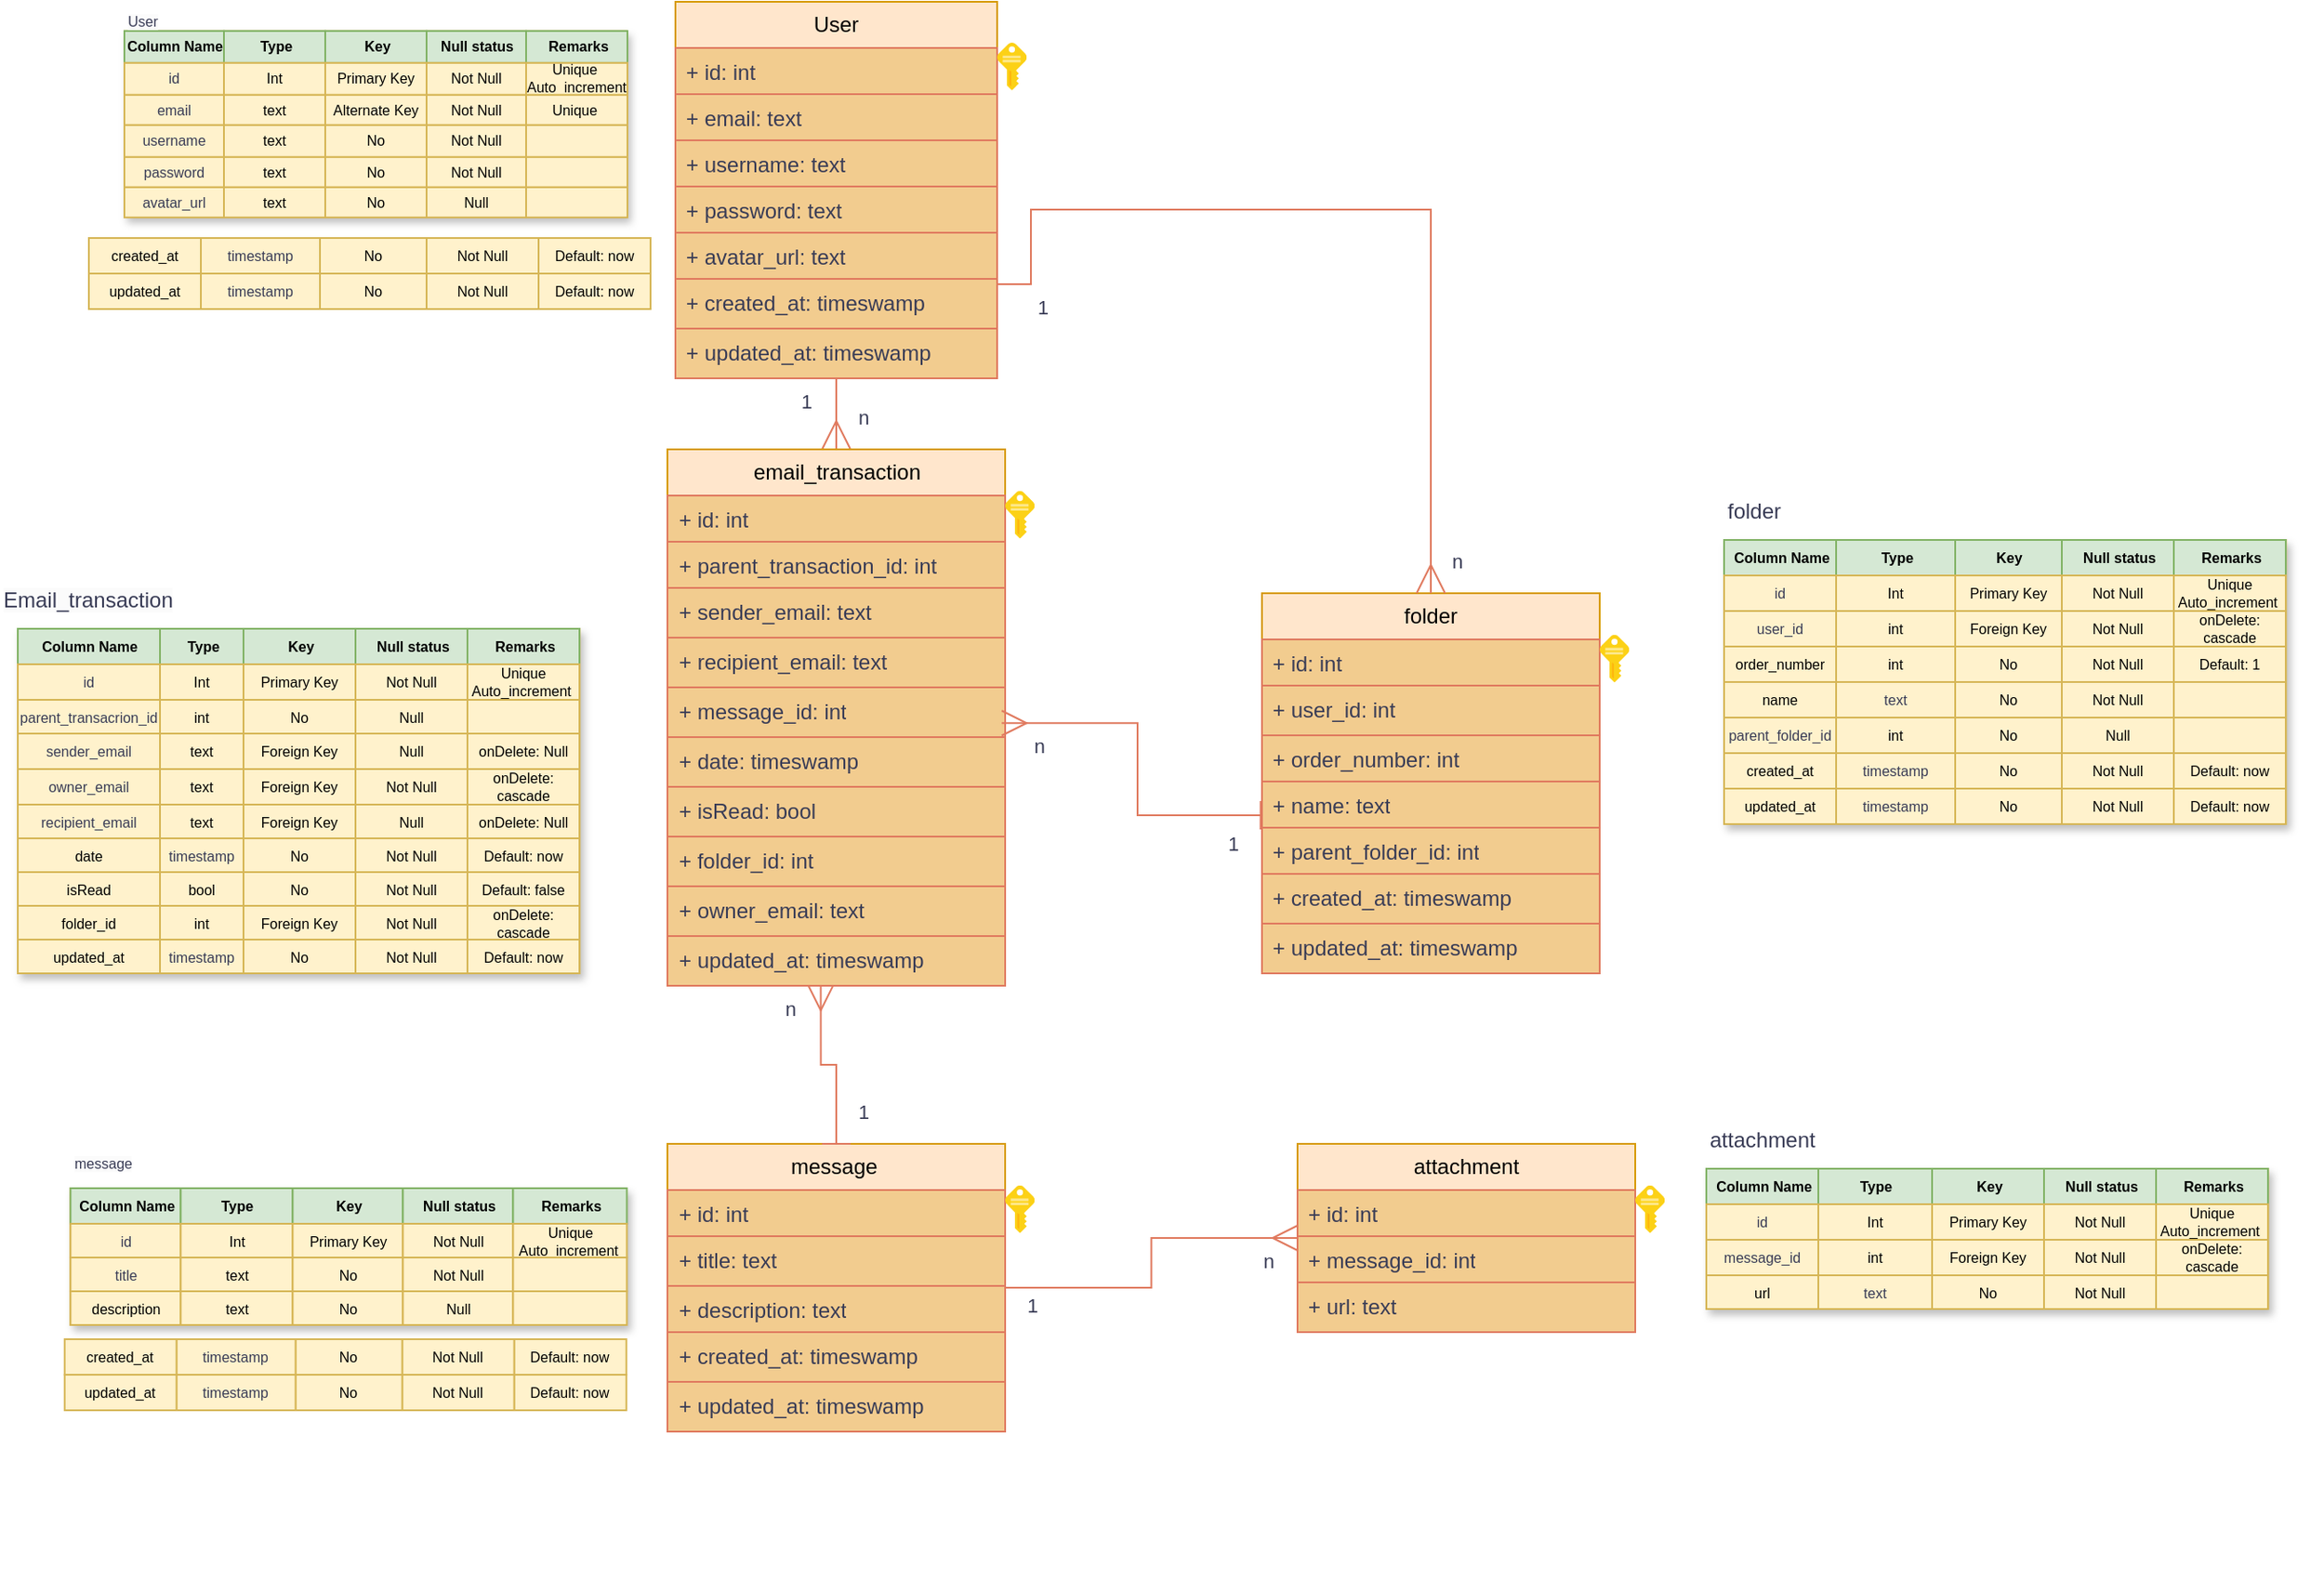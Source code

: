 <mxfile version="24.8.3">
  <diagram name="Страница — 1" id="owk5El5PgYl0RGGrzHjS">
    <mxGraphModel grid="1" page="1" gridSize="10" guides="1" tooltips="1" connect="1" arrows="1" fold="1" pageScale="1" pageWidth="827" pageHeight="1169" math="0" shadow="0">
      <root>
        <mxCell id="0" />
        <mxCell id="1" parent="0" />
        <mxCell id="RZo4Mr80x7nrbs1WnxLW-28" value="" style="endArrow=baseDash;html=1;endSize=12;startArrow=ERmany;startSize=14;startFill=0;edgeStyle=orthogonalEdgeStyle;rounded=0;exitX=0.5;exitY=0;exitDx=0;exitDy=0;endFill=0;entryX=0.5;entryY=1;entryDx=0;entryDy=0;labelBackgroundColor=none;strokeColor=#E07A5F;fontColor=default;" edge="1" parent="1" source="RZo4Mr80x7nrbs1WnxLW-1" target="RZo4Mr80x7nrbs1WnxLW-5">
          <mxGeometry relative="1" as="geometry">
            <mxPoint x="300" y="411" as="sourcePoint" />
            <mxPoint x="150" y="340" as="targetPoint" />
          </mxGeometry>
        </mxCell>
        <mxCell id="RZo4Mr80x7nrbs1WnxLW-29" value="n" style="edgeLabel;resizable=0;html=1;align=left;verticalAlign=top;labelBackgroundColor=none;fontColor=#393C56;" connectable="0" vertex="1" parent="RZo4Mr80x7nrbs1WnxLW-28">
          <mxGeometry x="-1" relative="1" as="geometry">
            <mxPoint x="10" y="-31" as="offset" />
          </mxGeometry>
        </mxCell>
        <mxCell id="RZo4Mr80x7nrbs1WnxLW-30" value="1" style="edgeLabel;resizable=0;html=1;align=right;verticalAlign=top;labelBackgroundColor=none;fontColor=#393C56;" connectable="0" vertex="1" parent="RZo4Mr80x7nrbs1WnxLW-28">
          <mxGeometry x="1" relative="1" as="geometry">
            <mxPoint x="-13" as="offset" />
          </mxGeometry>
        </mxCell>
        <mxCell id="RZo4Mr80x7nrbs1WnxLW-131" value="" style="group" connectable="0" vertex="1" parent="1">
          <mxGeometry x="35.5" y="329" width="254.5" height="256" as="geometry" />
        </mxCell>
        <mxCell id="RZo4Mr80x7nrbs1WnxLW-1" value="email_transaction" style="swimlane;fontStyle=0;childLayout=stackLayout;horizontal=1;startSize=26;fillColor=#ffe6cc;horizontalStack=0;resizeParent=1;resizeParentMax=0;resizeLast=0;collapsible=1;marginBottom=0;whiteSpace=wrap;html=1;strokeColor=#d79b00;labelBackgroundColor=none;" vertex="1" parent="RZo4Mr80x7nrbs1WnxLW-131">
          <mxGeometry width="190" height="302" as="geometry" />
        </mxCell>
        <mxCell id="RZo4Mr80x7nrbs1WnxLW-2" value="+ id: int" style="text;strokeColor=#E07A5F;fillColor=#F2CC8F;align=left;verticalAlign=top;spacingLeft=4;spacingRight=4;overflow=hidden;rotatable=0;points=[[0,0.5],[1,0.5]];portConstraint=eastwest;whiteSpace=wrap;html=1;labelBackgroundColor=none;fontColor=#393C56;" vertex="1" parent="RZo4Mr80x7nrbs1WnxLW-1">
          <mxGeometry y="26" width="190" height="26" as="geometry" />
        </mxCell>
        <mxCell id="RZo4Mr80x7nrbs1WnxLW-52" value="+ parent_transaction_id: int" style="text;strokeColor=#E07A5F;fillColor=#F2CC8F;align=left;verticalAlign=top;spacingLeft=4;spacingRight=4;overflow=hidden;rotatable=0;points=[[0,0.5],[1,0.5]];portConstraint=eastwest;whiteSpace=wrap;html=1;labelBackgroundColor=none;fontColor=#393C56;" vertex="1" parent="RZo4Mr80x7nrbs1WnxLW-1">
          <mxGeometry y="52" width="190" height="26" as="geometry" />
        </mxCell>
        <mxCell id="RZo4Mr80x7nrbs1WnxLW-3" value="+ sender_email: text&amp;nbsp;" style="text;strokeColor=#E07A5F;fillColor=#F2CC8F;align=left;verticalAlign=top;spacingLeft=4;spacingRight=4;overflow=hidden;rotatable=0;points=[[0,0.5],[1,0.5]];portConstraint=eastwest;whiteSpace=wrap;html=1;labelBackgroundColor=none;fontColor=#393C56;" vertex="1" parent="RZo4Mr80x7nrbs1WnxLW-1">
          <mxGeometry y="78" width="190" height="28" as="geometry" />
        </mxCell>
        <mxCell id="RZo4Mr80x7nrbs1WnxLW-49" value="+&amp;nbsp;&lt;span style=&quot;white-space-collapse: preserve;&quot; data-src-align=&quot;0:10&quot; class=&quot;EzKURWReUAB5oZgtQNkl&quot;&gt;recipient&lt;/span&gt;_email: text" style="text;strokeColor=#E07A5F;fillColor=#F2CC8F;align=left;verticalAlign=top;spacingLeft=4;spacingRight=4;overflow=hidden;rotatable=0;points=[[0,0.5],[1,0.5]];portConstraint=eastwest;whiteSpace=wrap;html=1;labelBackgroundColor=none;fontColor=#393C56;" vertex="1" parent="RZo4Mr80x7nrbs1WnxLW-1">
          <mxGeometry y="106" width="190" height="28" as="geometry" />
        </mxCell>
        <mxCell id="RZo4Mr80x7nrbs1WnxLW-46" value="+ message_id: int" style="text;strokeColor=#E07A5F;fillColor=#F2CC8F;align=left;verticalAlign=top;spacingLeft=4;spacingRight=4;overflow=hidden;rotatable=0;points=[[0,0.5],[1,0.5]];portConstraint=eastwest;whiteSpace=wrap;html=1;labelBackgroundColor=none;fontColor=#393C56;" vertex="1" parent="RZo4Mr80x7nrbs1WnxLW-1">
          <mxGeometry y="134" width="190" height="28" as="geometry" />
        </mxCell>
        <mxCell id="RZo4Mr80x7nrbs1WnxLW-375" value="+ date: timeswamp" style="text;strokeColor=#E07A5F;fillColor=#F2CC8F;align=left;verticalAlign=top;spacingLeft=4;spacingRight=4;overflow=hidden;rotatable=0;points=[[0,0.5],[1,0.5]];portConstraint=eastwest;whiteSpace=wrap;html=1;labelBackgroundColor=none;fontColor=#393C56;" vertex="1" parent="RZo4Mr80x7nrbs1WnxLW-1">
          <mxGeometry y="162" width="190" height="28" as="geometry" />
        </mxCell>
        <mxCell id="RZo4Mr80x7nrbs1WnxLW-48" value="+ isRead: bool" style="text;strokeColor=#E07A5F;fillColor=#F2CC8F;align=left;verticalAlign=top;spacingLeft=4;spacingRight=4;overflow=hidden;rotatable=0;points=[[0,0.5],[1,0.5]];portConstraint=eastwest;whiteSpace=wrap;html=1;labelBackgroundColor=none;fontColor=#393C56;" vertex="1" parent="RZo4Mr80x7nrbs1WnxLW-1">
          <mxGeometry y="190" width="190" height="28" as="geometry" />
        </mxCell>
        <mxCell id="rVPjblogIBwfhmgS76ys-8" value="+ folder_id: int" style="text;strokeColor=#E07A5F;fillColor=#F2CC8F;align=left;verticalAlign=top;spacingLeft=4;spacingRight=4;overflow=hidden;rotatable=0;points=[[0,0.5],[1,0.5]];portConstraint=eastwest;whiteSpace=wrap;html=1;labelBackgroundColor=none;fontColor=#393C56;" vertex="1" parent="RZo4Mr80x7nrbs1WnxLW-1">
          <mxGeometry y="218" width="190" height="28" as="geometry" />
        </mxCell>
        <mxCell id="rVPjblogIBwfhmgS76ys-355" value="+ owner_e&lt;span style=&quot;background-color: initial;&quot;&gt;mail: text&amp;nbsp;&lt;/span&gt;" style="text;strokeColor=#E07A5F;fillColor=#F2CC8F;align=left;verticalAlign=top;spacingLeft=4;spacingRight=4;overflow=hidden;rotatable=0;points=[[0,0.5],[1,0.5]];portConstraint=eastwest;whiteSpace=wrap;html=1;labelBackgroundColor=none;fontColor=#393C56;" vertex="1" parent="RZo4Mr80x7nrbs1WnxLW-1">
          <mxGeometry y="246" width="190" height="28" as="geometry" />
        </mxCell>
        <mxCell id="rVPjblogIBwfhmgS76ys-9" value="+ updated_at: timeswamp" style="text;strokeColor=#E07A5F;fillColor=#F2CC8F;align=left;verticalAlign=top;spacingLeft=4;spacingRight=4;overflow=hidden;rotatable=0;points=[[0,0.5],[1,0.5]];portConstraint=eastwest;whiteSpace=wrap;html=1;labelBackgroundColor=none;fontColor=#393C56;" vertex="1" parent="RZo4Mr80x7nrbs1WnxLW-1">
          <mxGeometry y="274" width="190" height="28" as="geometry" />
        </mxCell>
        <mxCell id="RZo4Mr80x7nrbs1WnxLW-75" value="" style="image;sketch=0;aspect=fixed;html=1;points=[];align=center;fontSize=12;image=img/lib/mscae/Key.svg;" vertex="1" parent="RZo4Mr80x7nrbs1WnxLW-131">
          <mxGeometry x="190" y="23.44" width="16.66" height="26.87" as="geometry" />
        </mxCell>
        <mxCell id="RZo4Mr80x7nrbs1WnxLW-132" value="" style="group" connectable="0" vertex="1" parent="1">
          <mxGeometry x="40" y="77" width="197.66" height="156" as="geometry" />
        </mxCell>
        <mxCell id="RZo4Mr80x7nrbs1WnxLW-5" value="User" style="swimlane;fontStyle=0;childLayout=stackLayout;horizontal=1;startSize=26;fillColor=#ffe6cc;horizontalStack=0;resizeParent=1;resizeParentMax=0;resizeLast=0;collapsible=1;marginBottom=0;whiteSpace=wrap;html=1;strokeColor=#d79b00;labelBackgroundColor=none;" vertex="1" parent="RZo4Mr80x7nrbs1WnxLW-132">
          <mxGeometry width="181" height="212" as="geometry" />
        </mxCell>
        <mxCell id="RZo4Mr80x7nrbs1WnxLW-6" value="+ id: int" style="text;strokeColor=#E07A5F;fillColor=#F2CC8F;align=left;verticalAlign=top;spacingLeft=4;spacingRight=4;overflow=hidden;rotatable=0;points=[[0,0.5],[1,0.5]];portConstraint=eastwest;whiteSpace=wrap;html=1;labelBackgroundColor=none;fontColor=#393C56;" vertex="1" parent="RZo4Mr80x7nrbs1WnxLW-5">
          <mxGeometry y="26" width="181" height="26" as="geometry" />
        </mxCell>
        <mxCell id="RZo4Mr80x7nrbs1WnxLW-7" value="+ email: text" style="text;strokeColor=#E07A5F;fillColor=#F2CC8F;align=left;verticalAlign=top;spacingLeft=4;spacingRight=4;overflow=hidden;rotatable=0;points=[[0,0.5],[1,0.5]];portConstraint=eastwest;whiteSpace=wrap;html=1;labelBackgroundColor=none;fontColor=#393C56;" vertex="1" parent="RZo4Mr80x7nrbs1WnxLW-5">
          <mxGeometry y="52" width="181" height="26" as="geometry" />
        </mxCell>
        <mxCell id="RZo4Mr80x7nrbs1WnxLW-9" value="+ username: text" style="text;strokeColor=#E07A5F;fillColor=#F2CC8F;align=left;verticalAlign=top;spacingLeft=4;spacingRight=4;overflow=hidden;rotatable=0;points=[[0,0.5],[1,0.5]];portConstraint=eastwest;whiteSpace=wrap;html=1;labelBackgroundColor=none;fontColor=#393C56;" vertex="1" parent="RZo4Mr80x7nrbs1WnxLW-5">
          <mxGeometry y="78" width="181" height="26" as="geometry" />
        </mxCell>
        <mxCell id="RZo4Mr80x7nrbs1WnxLW-8" value="+ password: text" style="text;strokeColor=#E07A5F;fillColor=#F2CC8F;align=left;verticalAlign=top;spacingLeft=4;spacingRight=4;overflow=hidden;rotatable=0;points=[[0,0.5],[1,0.5]];portConstraint=eastwest;whiteSpace=wrap;html=1;labelBackgroundColor=none;fontColor=#393C56;" vertex="1" parent="RZo4Mr80x7nrbs1WnxLW-5">
          <mxGeometry y="104" width="181" height="26" as="geometry" />
        </mxCell>
        <mxCell id="RZo4Mr80x7nrbs1WnxLW-10" value="+ avatar_url: text" style="text;strokeColor=#E07A5F;fillColor=#F2CC8F;align=left;verticalAlign=top;spacingLeft=4;spacingRight=4;overflow=hidden;rotatable=0;points=[[0,0.5],[1,0.5]];portConstraint=eastwest;whiteSpace=wrap;html=1;labelBackgroundColor=none;fontColor=#393C56;" vertex="1" parent="RZo4Mr80x7nrbs1WnxLW-5">
          <mxGeometry y="130" width="181" height="26" as="geometry" />
        </mxCell>
        <mxCell id="rVPjblogIBwfhmgS76ys-48" value="+ created_at: timeswamp" style="text;strokeColor=#E07A5F;fillColor=#F2CC8F;align=left;verticalAlign=top;spacingLeft=4;spacingRight=4;overflow=hidden;rotatable=0;points=[[0,0.5],[1,0.5]];portConstraint=eastwest;whiteSpace=wrap;html=1;labelBackgroundColor=none;fontColor=#393C56;" vertex="1" parent="RZo4Mr80x7nrbs1WnxLW-5">
          <mxGeometry y="156" width="181" height="28" as="geometry" />
        </mxCell>
        <mxCell id="rVPjblogIBwfhmgS76ys-49" value="+ updated_at: timeswamp" style="text;strokeColor=#E07A5F;fillColor=#F2CC8F;align=left;verticalAlign=top;spacingLeft=4;spacingRight=4;overflow=hidden;rotatable=0;points=[[0,0.5],[1,0.5]];portConstraint=eastwest;whiteSpace=wrap;html=1;labelBackgroundColor=none;fontColor=#393C56;" vertex="1" parent="RZo4Mr80x7nrbs1WnxLW-5">
          <mxGeometry y="184" width="181" height="28" as="geometry" />
        </mxCell>
        <mxCell id="RZo4Mr80x7nrbs1WnxLW-74" value="" style="image;sketch=0;aspect=fixed;html=1;points=[];align=center;fontSize=12;image=img/lib/mscae/Key.svg;" vertex="1" parent="RZo4Mr80x7nrbs1WnxLW-132">
          <mxGeometry x="181" y="23" width="16.66" height="26.87" as="geometry" />
        </mxCell>
        <mxCell id="RZo4Mr80x7nrbs1WnxLW-273" value="" style="group;fontSize=8;" connectable="0" vertex="1" parent="1">
          <mxGeometry x="-270" y="77" width="282.52" height="121" as="geometry" />
        </mxCell>
        <mxCell id="RZo4Mr80x7nrbs1WnxLW-77" value="Assets" style="childLayout=tableLayout;recursiveResize=0;strokeColor=#d6b656;fillColor=#fff2cc;shadow=1;fontSize=8;" vertex="1" parent="RZo4Mr80x7nrbs1WnxLW-273">
          <mxGeometry y="16.425" width="282.52" height="104.575" as="geometry" />
        </mxCell>
        <mxCell id="RZo4Mr80x7nrbs1WnxLW-78" style="shape=tableRow;horizontal=0;startSize=0;swimlaneHead=0;swimlaneBody=0;top=0;left=0;bottom=0;right=0;dropTarget=0;collapsible=0;recursiveResize=0;expand=0;fontStyle=0;strokeColor=#d6b656;fillColor=#fff2cc;fontSize=8;" vertex="1" parent="RZo4Mr80x7nrbs1WnxLW-77">
          <mxGeometry width="282.52" height="18" as="geometry" />
        </mxCell>
        <mxCell id="RZo4Mr80x7nrbs1WnxLW-79" value="Column Name" style="connectable=0;recursiveResize=0;strokeColor=#82b366;fillColor=#d5e8d4;align=center;fontStyle=1;html=1;fontSize=8;" vertex="1" parent="RZo4Mr80x7nrbs1WnxLW-78">
          <mxGeometry width="56" height="18" as="geometry">
            <mxRectangle width="56" height="18" as="alternateBounds" />
          </mxGeometry>
        </mxCell>
        <mxCell id="RZo4Mr80x7nrbs1WnxLW-80" value="Type" style="connectable=0;recursiveResize=0;strokeColor=#82b366;fillColor=#d5e8d4;align=center;fontStyle=1;html=1;fontSize=8;" vertex="1" parent="RZo4Mr80x7nrbs1WnxLW-78">
          <mxGeometry x="56" width="57" height="18" as="geometry">
            <mxRectangle width="57" height="18" as="alternateBounds" />
          </mxGeometry>
        </mxCell>
        <mxCell id="RZo4Mr80x7nrbs1WnxLW-81" value="Key" style="connectable=0;recursiveResize=0;strokeColor=#82b366;fillColor=#d5e8d4;align=center;fontStyle=1;html=1;fontSize=8;" vertex="1" parent="RZo4Mr80x7nrbs1WnxLW-78">
          <mxGeometry x="113" width="57" height="18" as="geometry">
            <mxRectangle width="57" height="18" as="alternateBounds" />
          </mxGeometry>
        </mxCell>
        <mxCell id="RZo4Mr80x7nrbs1WnxLW-82" value="Null status" style="connectable=0;recursiveResize=0;strokeColor=#82b366;fillColor=#d5e8d4;align=center;fontStyle=1;html=1;fontSize=8;" vertex="1" parent="RZo4Mr80x7nrbs1WnxLW-78">
          <mxGeometry x="170" width="56" height="18" as="geometry">
            <mxRectangle width="56" height="18" as="alternateBounds" />
          </mxGeometry>
        </mxCell>
        <mxCell id="RZo4Mr80x7nrbs1WnxLW-83" value="Remarks" style="connectable=0;recursiveResize=0;strokeColor=#82b366;fillColor=#d5e8d4;align=center;fontStyle=1;html=1;fontSize=8;" vertex="1" parent="RZo4Mr80x7nrbs1WnxLW-78">
          <mxGeometry x="226" width="57" height="18" as="geometry">
            <mxRectangle width="57" height="18" as="alternateBounds" />
          </mxGeometry>
        </mxCell>
        <mxCell id="RZo4Mr80x7nrbs1WnxLW-84" value="" style="shape=tableRow;horizontal=0;startSize=0;swimlaneHead=0;swimlaneBody=0;top=0;left=0;bottom=0;right=0;dropTarget=0;collapsible=0;recursiveResize=0;expand=0;fontStyle=0;strokeColor=#d6b656;fillColor=#fff2cc;fontSize=8;" vertex="1" parent="RZo4Mr80x7nrbs1WnxLW-77">
          <mxGeometry y="18" width="282.52" height="18" as="geometry" />
        </mxCell>
        <mxCell id="RZo4Mr80x7nrbs1WnxLW-85" value="&lt;span style=&quot;color: rgb(57, 60, 86); text-align: left; font-size: 8px;&quot;&gt;id&lt;/span&gt;" style="connectable=0;recursiveResize=0;strokeColor=#d6b656;fillColor=#fff2cc;align=center;whiteSpace=wrap;html=1;fontSize=8;" vertex="1" parent="RZo4Mr80x7nrbs1WnxLW-84">
          <mxGeometry width="56" height="18" as="geometry">
            <mxRectangle width="56" height="18" as="alternateBounds" />
          </mxGeometry>
        </mxCell>
        <mxCell id="RZo4Mr80x7nrbs1WnxLW-86" value="Int" style="connectable=0;recursiveResize=0;strokeColor=#d6b656;fillColor=#fff2cc;align=center;whiteSpace=wrap;html=1;fontSize=8;" vertex="1" parent="RZo4Mr80x7nrbs1WnxLW-84">
          <mxGeometry x="56" width="57" height="18" as="geometry">
            <mxRectangle width="57" height="18" as="alternateBounds" />
          </mxGeometry>
        </mxCell>
        <mxCell id="RZo4Mr80x7nrbs1WnxLW-87" value="Primary Key" style="connectable=0;recursiveResize=0;strokeColor=#d6b656;fillColor=#fff2cc;align=center;whiteSpace=wrap;html=1;fontSize=8;" vertex="1" parent="RZo4Mr80x7nrbs1WnxLW-84">
          <mxGeometry x="113" width="57" height="18" as="geometry">
            <mxRectangle width="57" height="18" as="alternateBounds" />
          </mxGeometry>
        </mxCell>
        <mxCell id="RZo4Mr80x7nrbs1WnxLW-88" value="Not Null" style="connectable=0;recursiveResize=0;strokeColor=#d6b656;fillColor=#fff2cc;align=center;whiteSpace=wrap;html=1;fontSize=8;" vertex="1" parent="RZo4Mr80x7nrbs1WnxLW-84">
          <mxGeometry x="170" width="56" height="18" as="geometry">
            <mxRectangle width="56" height="18" as="alternateBounds" />
          </mxGeometry>
        </mxCell>
        <mxCell id="RZo4Mr80x7nrbs1WnxLW-89" value="Unique&amp;nbsp;&lt;div style=&quot;font-size: 8px;&quot;&gt;Auto_increment&lt;/div&gt;" style="connectable=0;recursiveResize=0;strokeColor=#d6b656;fillColor=#fff2cc;align=center;whiteSpace=wrap;html=1;fontSize=8;" vertex="1" parent="RZo4Mr80x7nrbs1WnxLW-84">
          <mxGeometry x="226" width="57" height="18" as="geometry">
            <mxRectangle width="57" height="18" as="alternateBounds" />
          </mxGeometry>
        </mxCell>
        <mxCell id="RZo4Mr80x7nrbs1WnxLW-90" value="" style="shape=tableRow;horizontal=0;startSize=0;swimlaneHead=0;swimlaneBody=0;top=0;left=0;bottom=0;right=0;dropTarget=0;collapsible=0;recursiveResize=0;expand=0;fontStyle=1;strokeColor=#d6b656;fillColor=#fff2cc;fontSize=8;" vertex="1" parent="RZo4Mr80x7nrbs1WnxLW-77">
          <mxGeometry y="36" width="282.52" height="17" as="geometry" />
        </mxCell>
        <mxCell id="RZo4Mr80x7nrbs1WnxLW-91" value="&lt;span style=&quot;color: rgb(57, 60, 86); text-align: left; font-size: 8px;&quot;&gt;email&lt;/span&gt;" style="connectable=0;recursiveResize=0;strokeColor=#d6b656;fillColor=#fff2cc;whiteSpace=wrap;html=1;fontSize=8;" vertex="1" parent="RZo4Mr80x7nrbs1WnxLW-90">
          <mxGeometry width="56" height="17" as="geometry">
            <mxRectangle width="56" height="17" as="alternateBounds" />
          </mxGeometry>
        </mxCell>
        <mxCell id="RZo4Mr80x7nrbs1WnxLW-92" value="text" style="connectable=0;recursiveResize=0;strokeColor=#d6b656;fillColor=#fff2cc;whiteSpace=wrap;html=1;fontSize=8;" vertex="1" parent="RZo4Mr80x7nrbs1WnxLW-90">
          <mxGeometry x="56" width="57" height="17" as="geometry">
            <mxRectangle width="57" height="17" as="alternateBounds" />
          </mxGeometry>
        </mxCell>
        <mxCell id="RZo4Mr80x7nrbs1WnxLW-93" value="Alternate Key" style="connectable=0;recursiveResize=0;strokeColor=#d6b656;fillColor=#fff2cc;whiteSpace=wrap;html=1;fontSize=8;" vertex="1" parent="RZo4Mr80x7nrbs1WnxLW-90">
          <mxGeometry x="113" width="57" height="17" as="geometry">
            <mxRectangle width="57" height="17" as="alternateBounds" />
          </mxGeometry>
        </mxCell>
        <mxCell id="RZo4Mr80x7nrbs1WnxLW-94" value="Not Null" style="connectable=0;recursiveResize=0;strokeColor=#d6b656;fillColor=#fff2cc;whiteSpace=wrap;html=1;fontSize=8;" vertex="1" parent="RZo4Mr80x7nrbs1WnxLW-90">
          <mxGeometry x="170" width="56" height="17" as="geometry">
            <mxRectangle width="56" height="17" as="alternateBounds" />
          </mxGeometry>
        </mxCell>
        <mxCell id="RZo4Mr80x7nrbs1WnxLW-95" value="Unique&amp;nbsp;" style="connectable=0;recursiveResize=0;strokeColor=#d6b656;fillColor=#fff2cc;whiteSpace=wrap;html=1;fontSize=8;" vertex="1" parent="RZo4Mr80x7nrbs1WnxLW-90">
          <mxGeometry x="226" width="57" height="17" as="geometry">
            <mxRectangle width="57" height="17" as="alternateBounds" />
          </mxGeometry>
        </mxCell>
        <mxCell id="RZo4Mr80x7nrbs1WnxLW-96" value="" style="shape=tableRow;horizontal=0;startSize=0;swimlaneHead=0;swimlaneBody=0;top=0;left=0;bottom=0;right=0;dropTarget=0;collapsible=0;recursiveResize=0;expand=0;fontStyle=0;strokeColor=#d6b656;fillColor=#fff2cc;fontSize=8;" vertex="1" parent="RZo4Mr80x7nrbs1WnxLW-77">
          <mxGeometry y="53" width="282.52" height="18" as="geometry" />
        </mxCell>
        <mxCell id="RZo4Mr80x7nrbs1WnxLW-97" value="&lt;span style=&quot;color: rgb(57, 60, 86); text-align: left; font-size: 8px;&quot;&gt;username&lt;/span&gt;" style="connectable=0;recursiveResize=0;strokeColor=#d6b656;fillColor=#fff2cc;fontStyle=0;align=center;whiteSpace=wrap;html=1;fontSize=8;" vertex="1" parent="RZo4Mr80x7nrbs1WnxLW-96">
          <mxGeometry width="56" height="18" as="geometry">
            <mxRectangle width="56" height="18" as="alternateBounds" />
          </mxGeometry>
        </mxCell>
        <mxCell id="RZo4Mr80x7nrbs1WnxLW-98" value="text" style="connectable=0;recursiveResize=0;strokeColor=#d6b656;fillColor=#fff2cc;fontStyle=0;align=center;whiteSpace=wrap;html=1;fontSize=8;" vertex="1" parent="RZo4Mr80x7nrbs1WnxLW-96">
          <mxGeometry x="56" width="57" height="18" as="geometry">
            <mxRectangle width="57" height="18" as="alternateBounds" />
          </mxGeometry>
        </mxCell>
        <mxCell id="RZo4Mr80x7nrbs1WnxLW-99" value="No" style="connectable=0;recursiveResize=0;strokeColor=#d6b656;fillColor=#fff2cc;fontStyle=0;align=center;whiteSpace=wrap;html=1;fontSize=8;" vertex="1" parent="RZo4Mr80x7nrbs1WnxLW-96">
          <mxGeometry x="113" width="57" height="18" as="geometry">
            <mxRectangle width="57" height="18" as="alternateBounds" />
          </mxGeometry>
        </mxCell>
        <mxCell id="RZo4Mr80x7nrbs1WnxLW-100" value="Not Null" style="connectable=0;recursiveResize=0;strokeColor=#d6b656;fillColor=#fff2cc;fontStyle=0;align=center;whiteSpace=wrap;html=1;fontSize=8;" vertex="1" parent="RZo4Mr80x7nrbs1WnxLW-96">
          <mxGeometry x="170" width="56" height="18" as="geometry">
            <mxRectangle width="56" height="18" as="alternateBounds" />
          </mxGeometry>
        </mxCell>
        <mxCell id="RZo4Mr80x7nrbs1WnxLW-101" value="" style="connectable=0;recursiveResize=0;strokeColor=#d6b656;fillColor=#fff2cc;fontStyle=0;align=center;whiteSpace=wrap;html=1;fontSize=8;" vertex="1" parent="RZo4Mr80x7nrbs1WnxLW-96">
          <mxGeometry x="226" width="57" height="18" as="geometry">
            <mxRectangle width="57" height="18" as="alternateBounds" />
          </mxGeometry>
        </mxCell>
        <mxCell id="RZo4Mr80x7nrbs1WnxLW-102" value="" style="shape=tableRow;horizontal=0;startSize=0;swimlaneHead=0;swimlaneBody=0;top=0;left=0;bottom=0;right=0;dropTarget=0;collapsible=0;recursiveResize=0;expand=0;fontStyle=1;strokeColor=#d6b656;fillColor=#fff2cc;fontSize=8;" vertex="1" parent="RZo4Mr80x7nrbs1WnxLW-77">
          <mxGeometry y="71" width="282.52" height="17" as="geometry" />
        </mxCell>
        <mxCell id="RZo4Mr80x7nrbs1WnxLW-103" value="&lt;span style=&quot;color: rgb(57, 60, 86); text-align: left; font-size: 8px;&quot;&gt;password&lt;/span&gt;" style="connectable=0;recursiveResize=0;strokeColor=#d6b656;fillColor=#fff2cc;whiteSpace=wrap;html=1;fontSize=8;" vertex="1" parent="RZo4Mr80x7nrbs1WnxLW-102">
          <mxGeometry width="56" height="17" as="geometry">
            <mxRectangle width="56" height="17" as="alternateBounds" />
          </mxGeometry>
        </mxCell>
        <mxCell id="RZo4Mr80x7nrbs1WnxLW-104" value="text" style="connectable=0;recursiveResize=0;strokeColor=#d6b656;fillColor=#fff2cc;whiteSpace=wrap;html=1;fontSize=8;" vertex="1" parent="RZo4Mr80x7nrbs1WnxLW-102">
          <mxGeometry x="56" width="57" height="17" as="geometry">
            <mxRectangle width="57" height="17" as="alternateBounds" />
          </mxGeometry>
        </mxCell>
        <mxCell id="RZo4Mr80x7nrbs1WnxLW-105" value="No" style="connectable=0;recursiveResize=0;strokeColor=#d6b656;fillColor=#fff2cc;whiteSpace=wrap;html=1;fontSize=8;" vertex="1" parent="RZo4Mr80x7nrbs1WnxLW-102">
          <mxGeometry x="113" width="57" height="17" as="geometry">
            <mxRectangle width="57" height="17" as="alternateBounds" />
          </mxGeometry>
        </mxCell>
        <mxCell id="RZo4Mr80x7nrbs1WnxLW-106" value="Not Null" style="connectable=0;recursiveResize=0;strokeColor=#d6b656;fillColor=#fff2cc;whiteSpace=wrap;html=1;fontSize=8;" vertex="1" parent="RZo4Mr80x7nrbs1WnxLW-102">
          <mxGeometry x="170" width="56" height="17" as="geometry">
            <mxRectangle width="56" height="17" as="alternateBounds" />
          </mxGeometry>
        </mxCell>
        <mxCell id="RZo4Mr80x7nrbs1WnxLW-107" value="" style="connectable=0;recursiveResize=0;strokeColor=#d6b656;fillColor=#fff2cc;whiteSpace=wrap;html=1;fontSize=8;" vertex="1" parent="RZo4Mr80x7nrbs1WnxLW-102">
          <mxGeometry x="226" width="57" height="17" as="geometry">
            <mxRectangle width="57" height="17" as="alternateBounds" />
          </mxGeometry>
        </mxCell>
        <mxCell id="RZo4Mr80x7nrbs1WnxLW-108" value="" style="shape=tableRow;horizontal=0;startSize=0;swimlaneHead=0;swimlaneBody=0;top=0;left=0;bottom=0;right=0;dropTarget=0;collapsible=0;recursiveResize=0;expand=0;fontStyle=1;fillColor=#fff2cc;strokeColor=#d6b656;fontSize=8;" vertex="1" parent="RZo4Mr80x7nrbs1WnxLW-77">
          <mxGeometry y="88" width="282.52" height="17" as="geometry" />
        </mxCell>
        <mxCell id="RZo4Mr80x7nrbs1WnxLW-109" value="&lt;span style=&quot;color: rgb(57, 60, 86); text-align: left; font-size: 8px;&quot;&gt;avatar_url&lt;/span&gt;" style="connectable=0;recursiveResize=0;strokeColor=#d6b656;fillColor=#fff2cc;whiteSpace=wrap;html=1;fontSize=8;" vertex="1" parent="RZo4Mr80x7nrbs1WnxLW-108">
          <mxGeometry width="56" height="17" as="geometry">
            <mxRectangle width="56" height="17" as="alternateBounds" />
          </mxGeometry>
        </mxCell>
        <mxCell id="RZo4Mr80x7nrbs1WnxLW-110" value="text" style="connectable=0;recursiveResize=0;strokeColor=#d6b656;fillColor=#fff2cc;whiteSpace=wrap;html=1;fontSize=8;" vertex="1" parent="RZo4Mr80x7nrbs1WnxLW-108">
          <mxGeometry x="56" width="57" height="17" as="geometry">
            <mxRectangle width="57" height="17" as="alternateBounds" />
          </mxGeometry>
        </mxCell>
        <mxCell id="RZo4Mr80x7nrbs1WnxLW-111" value="No" style="connectable=0;recursiveResize=0;strokeColor=#d6b656;fillColor=#fff2cc;whiteSpace=wrap;html=1;fontSize=8;" vertex="1" parent="RZo4Mr80x7nrbs1WnxLW-108">
          <mxGeometry x="113" width="57" height="17" as="geometry">
            <mxRectangle width="57" height="17" as="alternateBounds" />
          </mxGeometry>
        </mxCell>
        <mxCell id="RZo4Mr80x7nrbs1WnxLW-112" value="Null" style="connectable=0;recursiveResize=0;strokeColor=#d6b656;fillColor=#fff2cc;whiteSpace=wrap;html=1;fontSize=8;" vertex="1" parent="RZo4Mr80x7nrbs1WnxLW-108">
          <mxGeometry x="170" width="56" height="17" as="geometry">
            <mxRectangle width="56" height="17" as="alternateBounds" />
          </mxGeometry>
        </mxCell>
        <mxCell id="RZo4Mr80x7nrbs1WnxLW-113" style="connectable=0;recursiveResize=0;strokeColor=#d6b656;fillColor=#fff2cc;whiteSpace=wrap;html=1;fontSize=8;" vertex="1" parent="RZo4Mr80x7nrbs1WnxLW-108">
          <mxGeometry x="226" width="57" height="17" as="geometry">
            <mxRectangle width="57" height="17" as="alternateBounds" />
          </mxGeometry>
        </mxCell>
        <mxCell id="RZo4Mr80x7nrbs1WnxLW-126" value="&lt;span style=&quot;color: rgb(57, 60, 86); font-family: Helvetica; font-size: 8px; font-style: normal; font-variant-ligatures: normal; font-variant-caps: normal; font-weight: 400; letter-spacing: normal; orphans: 2; text-align: center; text-indent: 0px; text-transform: none; widows: 2; word-spacing: 0px; -webkit-text-stroke-width: 0px; white-space: normal; background-color: rgb(251, 251, 251); text-decoration-thickness: initial; text-decoration-style: initial; text-decoration-color: initial; float: none; display: inline !important;&quot;&gt;User&lt;/span&gt;" style="text;whiteSpace=wrap;html=1;fontColor=#393C56;fontSize=8;" vertex="1" parent="RZo4Mr80x7nrbs1WnxLW-273">
          <mxGeometry width="32.851" height="21.9" as="geometry" />
        </mxCell>
        <mxCell id="RZo4Mr80x7nrbs1WnxLW-276" value="" style="group" connectable="0" vertex="1" parent="1">
          <mxGeometry x="35.5" y="720" width="206.66" height="244" as="geometry" />
        </mxCell>
        <mxCell id="RZo4Mr80x7nrbs1WnxLW-277" value="message&amp;nbsp;" style="swimlane;fontStyle=0;childLayout=stackLayout;horizontal=1;startSize=26;fillColor=#ffe6cc;horizontalStack=0;resizeParent=1;resizeParentMax=0;resizeLast=0;collapsible=1;marginBottom=0;whiteSpace=wrap;html=1;strokeColor=#d79b00;labelBackgroundColor=none;" vertex="1" parent="RZo4Mr80x7nrbs1WnxLW-276">
          <mxGeometry width="190" height="162" as="geometry" />
        </mxCell>
        <mxCell id="RZo4Mr80x7nrbs1WnxLW-278" value="+ id: int" style="text;strokeColor=#E07A5F;fillColor=#F2CC8F;align=left;verticalAlign=top;spacingLeft=4;spacingRight=4;overflow=hidden;rotatable=0;points=[[0,0.5],[1,0.5]];portConstraint=eastwest;whiteSpace=wrap;html=1;labelBackgroundColor=none;fontColor=#393C56;" vertex="1" parent="RZo4Mr80x7nrbs1WnxLW-277">
          <mxGeometry y="26" width="190" height="26" as="geometry" />
        </mxCell>
        <mxCell id="RZo4Mr80x7nrbs1WnxLW-282" value="+ title: text" style="text;strokeColor=#E07A5F;fillColor=#F2CC8F;align=left;verticalAlign=top;spacingLeft=4;spacingRight=4;overflow=hidden;rotatable=0;points=[[0,0.5],[1,0.5]];portConstraint=eastwest;whiteSpace=wrap;html=1;labelBackgroundColor=none;fontColor=#393C56;" vertex="1" parent="RZo4Mr80x7nrbs1WnxLW-277">
          <mxGeometry y="52" width="190" height="28" as="geometry" />
        </mxCell>
        <mxCell id="RZo4Mr80x7nrbs1WnxLW-283" value="+ description: text" style="text;strokeColor=#E07A5F;fillColor=#F2CC8F;align=left;verticalAlign=top;spacingLeft=4;spacingRight=4;overflow=hidden;rotatable=0;points=[[0,0.5],[1,0.5]];portConstraint=eastwest;whiteSpace=wrap;html=1;labelBackgroundColor=none;fontColor=#393C56;" vertex="1" parent="RZo4Mr80x7nrbs1WnxLW-277">
          <mxGeometry y="80" width="190" height="26" as="geometry" />
        </mxCell>
        <mxCell id="rVPjblogIBwfhmgS76ys-50" value="+ created_at: timeswamp" style="text;strokeColor=#E07A5F;fillColor=#F2CC8F;align=left;verticalAlign=top;spacingLeft=4;spacingRight=4;overflow=hidden;rotatable=0;points=[[0,0.5],[1,0.5]];portConstraint=eastwest;whiteSpace=wrap;html=1;labelBackgroundColor=none;fontColor=#393C56;" vertex="1" parent="RZo4Mr80x7nrbs1WnxLW-277">
          <mxGeometry y="106" width="190" height="28" as="geometry" />
        </mxCell>
        <mxCell id="rVPjblogIBwfhmgS76ys-51" value="+ updated_at: timeswamp" style="text;strokeColor=#E07A5F;fillColor=#F2CC8F;align=left;verticalAlign=top;spacingLeft=4;spacingRight=4;overflow=hidden;rotatable=0;points=[[0,0.5],[1,0.5]];portConstraint=eastwest;whiteSpace=wrap;html=1;labelBackgroundColor=none;fontColor=#393C56;" vertex="1" parent="RZo4Mr80x7nrbs1WnxLW-277">
          <mxGeometry y="134" width="190" height="28" as="geometry" />
        </mxCell>
        <mxCell id="RZo4Mr80x7nrbs1WnxLW-286" value="" style="image;sketch=0;aspect=fixed;html=1;points=[];align=center;fontSize=12;image=img/lib/mscae/Key.svg;" vertex="1" parent="RZo4Mr80x7nrbs1WnxLW-276">
          <mxGeometry x="190" y="23.44" width="16.66" height="26.87" as="geometry" />
        </mxCell>
        <mxCell id="RZo4Mr80x7nrbs1WnxLW-287" value="" style="endArrow=ERmany;html=1;endSize=12;startArrow=baseDash;startSize=14;startFill=0;edgeStyle=orthogonalEdgeStyle;rounded=0;exitX=0.5;exitY=0;exitDx=0;exitDy=0;endFill=0;labelBackgroundColor=none;strokeColor=#E07A5F;fontColor=default;entryX=0.454;entryY=0.994;entryDx=0;entryDy=0;entryPerimeter=0;" edge="1" parent="1" source="RZo4Mr80x7nrbs1WnxLW-277" target="rVPjblogIBwfhmgS76ys-9">
          <mxGeometry relative="1" as="geometry">
            <mxPoint x="320" y="727" as="sourcePoint" />
            <mxPoint x="131" y="620" as="targetPoint" />
          </mxGeometry>
        </mxCell>
        <mxCell id="RZo4Mr80x7nrbs1WnxLW-288" value="1" style="edgeLabel;resizable=0;html=1;align=left;verticalAlign=top;labelBackgroundColor=none;fontColor=#393C56;" connectable="0" vertex="1" parent="RZo4Mr80x7nrbs1WnxLW-287">
          <mxGeometry x="-1" relative="1" as="geometry">
            <mxPoint x="10" y="-31" as="offset" />
          </mxGeometry>
        </mxCell>
        <mxCell id="RZo4Mr80x7nrbs1WnxLW-289" value="n" style="edgeLabel;resizable=0;html=1;align=right;verticalAlign=top;labelBackgroundColor=none;fontColor=#393C56;" connectable="0" vertex="1" parent="RZo4Mr80x7nrbs1WnxLW-287">
          <mxGeometry x="1" relative="1" as="geometry">
            <mxPoint x="-13" as="offset" />
          </mxGeometry>
        </mxCell>
        <mxCell id="RZo4Mr80x7nrbs1WnxLW-290" value="" style="group" connectable="0" vertex="1" parent="1">
          <mxGeometry x="390" y="720" width="206.66" height="244" as="geometry" />
        </mxCell>
        <mxCell id="RZo4Mr80x7nrbs1WnxLW-291" value="&lt;span style=&quot;white-space-collapse: preserve;&quot; data-src-align=&quot;0:8&quot; class=&quot;EzKURWReUAB5oZgtQNkl&quot;&gt;attachment&lt;/span&gt;" style="swimlane;fontStyle=0;childLayout=stackLayout;horizontal=1;startSize=26;fillColor=#ffe6cc;horizontalStack=0;resizeParent=1;resizeParentMax=0;resizeLast=0;collapsible=1;marginBottom=0;whiteSpace=wrap;html=1;strokeColor=#d79b00;labelBackgroundColor=none;" vertex="1" parent="RZo4Mr80x7nrbs1WnxLW-290">
          <mxGeometry width="190" height="106" as="geometry" />
        </mxCell>
        <mxCell id="RZo4Mr80x7nrbs1WnxLW-292" value="+ id: int" style="text;strokeColor=#E07A5F;fillColor=#F2CC8F;align=left;verticalAlign=top;spacingLeft=4;spacingRight=4;overflow=hidden;rotatable=0;points=[[0,0.5],[1,0.5]];portConstraint=eastwest;whiteSpace=wrap;html=1;labelBackgroundColor=none;fontColor=#393C56;" vertex="1" parent="RZo4Mr80x7nrbs1WnxLW-291">
          <mxGeometry y="26" width="190" height="26" as="geometry" />
        </mxCell>
        <mxCell id="RZo4Mr80x7nrbs1WnxLW-293" value="+ message_id: int" style="text;strokeColor=#E07A5F;fillColor=#F2CC8F;align=left;verticalAlign=top;spacingLeft=4;spacingRight=4;overflow=hidden;rotatable=0;points=[[0,0.5],[1,0.5]];portConstraint=eastwest;whiteSpace=wrap;html=1;labelBackgroundColor=none;fontColor=#393C56;" vertex="1" parent="RZo4Mr80x7nrbs1WnxLW-291">
          <mxGeometry y="52" width="190" height="26" as="geometry" />
        </mxCell>
        <mxCell id="RZo4Mr80x7nrbs1WnxLW-294" value="+&amp;nbsp;&lt;span style=&quot;white-space-collapse: preserve;&quot; data-src-align=&quot;0:8&quot; class=&quot;EzKURWReUAB5oZgtQNkl&quot;&gt;url&lt;/span&gt;: text" style="text;strokeColor=#E07A5F;fillColor=#F2CC8F;align=left;verticalAlign=top;spacingLeft=4;spacingRight=4;overflow=hidden;rotatable=0;points=[[0,0.5],[1,0.5]];portConstraint=eastwest;whiteSpace=wrap;html=1;labelBackgroundColor=none;fontColor=#393C56;" vertex="1" parent="RZo4Mr80x7nrbs1WnxLW-291">
          <mxGeometry y="78" width="190" height="28" as="geometry" />
        </mxCell>
        <mxCell id="RZo4Mr80x7nrbs1WnxLW-298" value="" style="image;sketch=0;aspect=fixed;html=1;points=[];align=center;fontSize=12;image=img/lib/mscae/Key.svg;" vertex="1" parent="RZo4Mr80x7nrbs1WnxLW-290">
          <mxGeometry x="190" y="23.44" width="16.66" height="26.87" as="geometry" />
        </mxCell>
        <mxCell id="RZo4Mr80x7nrbs1WnxLW-299" value="" style="endArrow=ERmany;html=1;endSize=12;startArrow=baseDash;startSize=14;startFill=0;edgeStyle=orthogonalEdgeStyle;rounded=0;exitX=1;exitY=0.5;exitDx=0;exitDy=0;endFill=0;entryX=0;entryY=0.5;entryDx=0;entryDy=0;labelBackgroundColor=none;strokeColor=#E07A5F;fontColor=default;" edge="1" parent="1" source="RZo4Mr80x7nrbs1WnxLW-277" target="RZo4Mr80x7nrbs1WnxLW-291">
          <mxGeometry relative="1" as="geometry">
            <mxPoint x="340" y="824.75" as="sourcePoint" />
            <mxPoint x="336" y="664.75" as="targetPoint" />
          </mxGeometry>
        </mxCell>
        <mxCell id="RZo4Mr80x7nrbs1WnxLW-300" value="1" style="edgeLabel;resizable=0;html=1;align=left;verticalAlign=top;labelBackgroundColor=none;fontColor=#393C56;" connectable="0" vertex="1" parent="RZo4Mr80x7nrbs1WnxLW-299">
          <mxGeometry x="-1" relative="1" as="geometry">
            <mxPoint x="10" y="-3" as="offset" />
          </mxGeometry>
        </mxCell>
        <mxCell id="RZo4Mr80x7nrbs1WnxLW-301" value="n" style="edgeLabel;resizable=0;html=1;align=right;verticalAlign=top;labelBackgroundColor=none;fontColor=#393C56;" connectable="0" vertex="1" parent="RZo4Mr80x7nrbs1WnxLW-299">
          <mxGeometry x="1" relative="1" as="geometry">
            <mxPoint x="-13" as="offset" />
          </mxGeometry>
        </mxCell>
        <mxCell id="RZo4Mr80x7nrbs1WnxLW-302" value="" style="group" connectable="0" vertex="1" parent="1">
          <mxGeometry x="370" y="410" width="206.66" height="244" as="geometry" />
        </mxCell>
        <mxCell id="RZo4Mr80x7nrbs1WnxLW-303" value="folder" style="swimlane;fontStyle=0;childLayout=stackLayout;horizontal=1;startSize=26;fillColor=#ffe6cc;horizontalStack=0;resizeParent=1;resizeParentMax=0;resizeLast=0;collapsible=1;marginBottom=0;whiteSpace=wrap;html=1;strokeColor=#d79b00;labelBackgroundColor=none;" vertex="1" parent="RZo4Mr80x7nrbs1WnxLW-302">
          <mxGeometry width="190" height="214" as="geometry" />
        </mxCell>
        <mxCell id="RZo4Mr80x7nrbs1WnxLW-304" value="+ id: int" style="text;strokeColor=#E07A5F;fillColor=#F2CC8F;align=left;verticalAlign=top;spacingLeft=4;spacingRight=4;overflow=hidden;rotatable=0;points=[[0,0.5],[1,0.5]];portConstraint=eastwest;whiteSpace=wrap;html=1;labelBackgroundColor=none;fontColor=#393C56;" vertex="1" parent="RZo4Mr80x7nrbs1WnxLW-303">
          <mxGeometry y="26" width="190" height="26" as="geometry" />
        </mxCell>
        <mxCell id="RZo4Mr80x7nrbs1WnxLW-306" value="+ user_id: int" style="text;strokeColor=#E07A5F;fillColor=#F2CC8F;align=left;verticalAlign=top;spacingLeft=4;spacingRight=4;overflow=hidden;rotatable=0;points=[[0,0.5],[1,0.5]];portConstraint=eastwest;whiteSpace=wrap;html=1;labelBackgroundColor=none;fontColor=#393C56;" vertex="1" parent="RZo4Mr80x7nrbs1WnxLW-303">
          <mxGeometry y="52" width="190" height="28" as="geometry" />
        </mxCell>
        <mxCell id="rVPjblogIBwfhmgS76ys-52" value="+ order_number: int" style="text;strokeColor=#E07A5F;fillColor=#F2CC8F;align=left;verticalAlign=top;spacingLeft=4;spacingRight=4;overflow=hidden;rotatable=0;points=[[0,0.5],[1,0.5]];portConstraint=eastwest;whiteSpace=wrap;html=1;labelBackgroundColor=none;fontColor=#393C56;" vertex="1" parent="RZo4Mr80x7nrbs1WnxLW-303">
          <mxGeometry y="80" width="190" height="26" as="geometry" />
        </mxCell>
        <mxCell id="RZo4Mr80x7nrbs1WnxLW-305" value="+ name: text" style="text;strokeColor=#E07A5F;fillColor=#F2CC8F;align=left;verticalAlign=top;spacingLeft=4;spacingRight=4;overflow=hidden;rotatable=0;points=[[0,0.5],[1,0.5]];portConstraint=eastwest;whiteSpace=wrap;html=1;labelBackgroundColor=none;fontColor=#393C56;" vertex="1" parent="RZo4Mr80x7nrbs1WnxLW-303">
          <mxGeometry y="106" width="190" height="26" as="geometry" />
        </mxCell>
        <mxCell id="rVPjblogIBwfhmgS76ys-1" value="+ parent_folder_id: int" style="text;strokeColor=#E07A5F;fillColor=#F2CC8F;align=left;verticalAlign=top;spacingLeft=4;spacingRight=4;overflow=hidden;rotatable=0;points=[[0,0.5],[1,0.5]];portConstraint=eastwest;whiteSpace=wrap;html=1;labelBackgroundColor=none;fontColor=#393C56;" vertex="1" parent="RZo4Mr80x7nrbs1WnxLW-303">
          <mxGeometry y="132" width="190" height="26" as="geometry" />
        </mxCell>
        <mxCell id="rVPjblogIBwfhmgS76ys-17" value="+ created_at: timeswamp" style="text;strokeColor=#E07A5F;fillColor=#F2CC8F;align=left;verticalAlign=top;spacingLeft=4;spacingRight=4;overflow=hidden;rotatable=0;points=[[0,0.5],[1,0.5]];portConstraint=eastwest;whiteSpace=wrap;html=1;labelBackgroundColor=none;fontColor=#393C56;" vertex="1" parent="RZo4Mr80x7nrbs1WnxLW-303">
          <mxGeometry y="158" width="190" height="28" as="geometry" />
        </mxCell>
        <mxCell id="rVPjblogIBwfhmgS76ys-16" value="+ updated_at: timeswamp" style="text;strokeColor=#E07A5F;fillColor=#F2CC8F;align=left;verticalAlign=top;spacingLeft=4;spacingRight=4;overflow=hidden;rotatable=0;points=[[0,0.5],[1,0.5]];portConstraint=eastwest;whiteSpace=wrap;html=1;labelBackgroundColor=none;fontColor=#393C56;" vertex="1" parent="RZo4Mr80x7nrbs1WnxLW-303">
          <mxGeometry y="186" width="190" height="28" as="geometry" />
        </mxCell>
        <mxCell id="RZo4Mr80x7nrbs1WnxLW-310" value="" style="image;sketch=0;aspect=fixed;html=1;points=[];align=center;fontSize=12;image=img/lib/mscae/Key.svg;" vertex="1" parent="RZo4Mr80x7nrbs1WnxLW-302">
          <mxGeometry x="190" y="23.44" width="16.66" height="26.87" as="geometry" />
        </mxCell>
        <mxCell id="RZo4Mr80x7nrbs1WnxLW-311" value="" style="endArrow=baseDash;html=1;endSize=12;startArrow=ERmany;startSize=14;startFill=0;edgeStyle=orthogonalEdgeStyle;rounded=0;exitX=0.5;exitY=0;exitDx=0;exitDy=0;endFill=0;entryX=1;entryY=0.75;entryDx=0;entryDy=0;labelBackgroundColor=none;strokeColor=#E07A5F;fontColor=default;" edge="1" parent="1" source="RZo4Mr80x7nrbs1WnxLW-303" target="RZo4Mr80x7nrbs1WnxLW-5">
          <mxGeometry relative="1" as="geometry">
            <mxPoint x="280" y="397" as="sourcePoint" />
            <mxPoint x="280" y="260" as="targetPoint" />
            <Array as="points">
              <mxPoint x="465" y="194" />
              <mxPoint x="240" y="194" />
              <mxPoint x="240" y="236" />
            </Array>
          </mxGeometry>
        </mxCell>
        <mxCell id="RZo4Mr80x7nrbs1WnxLW-312" value="n" style="edgeLabel;resizable=0;html=1;align=left;verticalAlign=top;labelBackgroundColor=none;fontColor=#393C56;" connectable="0" vertex="1" parent="RZo4Mr80x7nrbs1WnxLW-311">
          <mxGeometry x="-1" relative="1" as="geometry">
            <mxPoint x="10" y="-31" as="offset" />
          </mxGeometry>
        </mxCell>
        <mxCell id="RZo4Mr80x7nrbs1WnxLW-313" value="1" style="edgeLabel;resizable=0;html=1;align=right;verticalAlign=top;labelBackgroundColor=none;fontColor=#393C56;" connectable="0" vertex="1" parent="RZo4Mr80x7nrbs1WnxLW-311">
          <mxGeometry x="1" relative="1" as="geometry">
            <mxPoint x="29" as="offset" />
          </mxGeometry>
        </mxCell>
        <mxCell id="RZo4Mr80x7nrbs1WnxLW-477" value="" style="group" connectable="0" vertex="1" parent="1">
          <mxGeometry x="-340" y="400" width="316.14" height="166" as="geometry" />
        </mxCell>
        <mxCell id="RZo4Mr80x7nrbs1WnxLW-318" value="Assets" style="childLayout=tableLayout;recursiveResize=0;strokeColor=#d6b656;fillColor=#fff2cc;shadow=1;fontSize=8;" vertex="1" parent="RZo4Mr80x7nrbs1WnxLW-477">
          <mxGeometry x="10" y="30" width="316.14" height="194" as="geometry" />
        </mxCell>
        <mxCell id="RZo4Mr80x7nrbs1WnxLW-319" style="shape=tableRow;horizontal=0;startSize=0;swimlaneHead=0;swimlaneBody=0;top=0;left=0;bottom=0;right=0;dropTarget=0;collapsible=0;recursiveResize=0;expand=0;fontStyle=0;strokeColor=#d6b656;fillColor=#fff2cc;fontSize=8;" vertex="1" parent="RZo4Mr80x7nrbs1WnxLW-318">
          <mxGeometry width="316.14" height="20" as="geometry" />
        </mxCell>
        <mxCell id="RZo4Mr80x7nrbs1WnxLW-320" value="Column Name" style="connectable=0;recursiveResize=0;strokeColor=#82b366;fillColor=#d5e8d4;align=center;fontStyle=1;html=1;fontSize=8;" vertex="1" parent="RZo4Mr80x7nrbs1WnxLW-319">
          <mxGeometry width="80" height="20" as="geometry">
            <mxRectangle width="80" height="20" as="alternateBounds" />
          </mxGeometry>
        </mxCell>
        <mxCell id="RZo4Mr80x7nrbs1WnxLW-321" value="Type" style="connectable=0;recursiveResize=0;strokeColor=#82b366;fillColor=#d5e8d4;align=center;fontStyle=1;html=1;fontSize=8;" vertex="1" parent="RZo4Mr80x7nrbs1WnxLW-319">
          <mxGeometry x="80" width="47" height="20" as="geometry">
            <mxRectangle width="47" height="20" as="alternateBounds" />
          </mxGeometry>
        </mxCell>
        <mxCell id="RZo4Mr80x7nrbs1WnxLW-322" value="Key" style="connectable=0;recursiveResize=0;strokeColor=#82b366;fillColor=#d5e8d4;align=center;fontStyle=1;html=1;fontSize=8;" vertex="1" parent="RZo4Mr80x7nrbs1WnxLW-319">
          <mxGeometry x="127" width="63" height="20" as="geometry">
            <mxRectangle width="63" height="20" as="alternateBounds" />
          </mxGeometry>
        </mxCell>
        <mxCell id="RZo4Mr80x7nrbs1WnxLW-323" value="Null status" style="connectable=0;recursiveResize=0;strokeColor=#82b366;fillColor=#d5e8d4;align=center;fontStyle=1;html=1;fontSize=8;" vertex="1" parent="RZo4Mr80x7nrbs1WnxLW-319">
          <mxGeometry x="190" width="63" height="20" as="geometry">
            <mxRectangle width="63" height="20" as="alternateBounds" />
          </mxGeometry>
        </mxCell>
        <mxCell id="RZo4Mr80x7nrbs1WnxLW-324" value="Remarks" style="connectable=0;recursiveResize=0;strokeColor=#82b366;fillColor=#d5e8d4;align=center;fontStyle=1;html=1;fontSize=8;" vertex="1" parent="RZo4Mr80x7nrbs1WnxLW-319">
          <mxGeometry x="253" width="63" height="20" as="geometry">
            <mxRectangle width="63" height="20" as="alternateBounds" />
          </mxGeometry>
        </mxCell>
        <mxCell id="RZo4Mr80x7nrbs1WnxLW-325" value="" style="shape=tableRow;horizontal=0;startSize=0;swimlaneHead=0;swimlaneBody=0;top=0;left=0;bottom=0;right=0;dropTarget=0;collapsible=0;recursiveResize=0;expand=0;fontStyle=0;strokeColor=#d6b656;fillColor=#fff2cc;fontSize=8;" vertex="1" parent="RZo4Mr80x7nrbs1WnxLW-318">
          <mxGeometry y="20" width="316.14" height="20" as="geometry" />
        </mxCell>
        <mxCell id="RZo4Mr80x7nrbs1WnxLW-326" value="&lt;span style=&quot;color: rgb(57, 60, 86); text-align: left; font-size: 8px;&quot;&gt;id&lt;/span&gt;" style="connectable=0;recursiveResize=0;strokeColor=#d6b656;fillColor=#fff2cc;align=center;whiteSpace=wrap;html=1;fontSize=8;" vertex="1" parent="RZo4Mr80x7nrbs1WnxLW-325">
          <mxGeometry width="80" height="20" as="geometry">
            <mxRectangle width="80" height="20" as="alternateBounds" />
          </mxGeometry>
        </mxCell>
        <mxCell id="RZo4Mr80x7nrbs1WnxLW-327" value="Int" style="connectable=0;recursiveResize=0;strokeColor=#d6b656;fillColor=#fff2cc;align=center;whiteSpace=wrap;html=1;fontSize=8;" vertex="1" parent="RZo4Mr80x7nrbs1WnxLW-325">
          <mxGeometry x="80" width="47" height="20" as="geometry">
            <mxRectangle width="47" height="20" as="alternateBounds" />
          </mxGeometry>
        </mxCell>
        <mxCell id="RZo4Mr80x7nrbs1WnxLW-328" value="Primary Key" style="connectable=0;recursiveResize=0;strokeColor=#d6b656;fillColor=#fff2cc;align=center;whiteSpace=wrap;html=1;fontSize=8;" vertex="1" parent="RZo4Mr80x7nrbs1WnxLW-325">
          <mxGeometry x="127" width="63" height="20" as="geometry">
            <mxRectangle width="63" height="20" as="alternateBounds" />
          </mxGeometry>
        </mxCell>
        <mxCell id="RZo4Mr80x7nrbs1WnxLW-329" value="Not Null" style="connectable=0;recursiveResize=0;strokeColor=#d6b656;fillColor=#fff2cc;align=center;whiteSpace=wrap;html=1;fontSize=8;" vertex="1" parent="RZo4Mr80x7nrbs1WnxLW-325">
          <mxGeometry x="190" width="63" height="20" as="geometry">
            <mxRectangle width="63" height="20" as="alternateBounds" />
          </mxGeometry>
        </mxCell>
        <mxCell id="RZo4Mr80x7nrbs1WnxLW-330" value="Unique&lt;br style=&quot;font-size: 8px;&quot;&gt;Auto_increment&amp;nbsp;" style="connectable=0;recursiveResize=0;strokeColor=#d6b656;fillColor=#fff2cc;align=center;whiteSpace=wrap;html=1;fontSize=8;" vertex="1" parent="RZo4Mr80x7nrbs1WnxLW-325">
          <mxGeometry x="253" width="63" height="20" as="geometry">
            <mxRectangle width="63" height="20" as="alternateBounds" />
          </mxGeometry>
        </mxCell>
        <mxCell id="RZo4Mr80x7nrbs1WnxLW-331" value="" style="shape=tableRow;horizontal=0;startSize=0;swimlaneHead=0;swimlaneBody=0;top=0;left=0;bottom=0;right=0;dropTarget=0;collapsible=0;recursiveResize=0;expand=0;fontStyle=1;strokeColor=#d6b656;fillColor=#fff2cc;fontSize=8;" vertex="1" parent="RZo4Mr80x7nrbs1WnxLW-318">
          <mxGeometry y="40" width="316.14" height="19" as="geometry" />
        </mxCell>
        <mxCell id="RZo4Mr80x7nrbs1WnxLW-332" value="&lt;span style=&quot;color: rgb(57, 60, 86); text-align: left; font-size: 8px;&quot;&gt;parent_transacrion_id&lt;/span&gt;" style="connectable=0;recursiveResize=0;strokeColor=#d6b656;fillColor=#fff2cc;whiteSpace=wrap;html=1;fontSize=8;" vertex="1" parent="RZo4Mr80x7nrbs1WnxLW-331">
          <mxGeometry width="80" height="19" as="geometry">
            <mxRectangle width="80" height="19" as="alternateBounds" />
          </mxGeometry>
        </mxCell>
        <mxCell id="RZo4Mr80x7nrbs1WnxLW-333" value="int" style="connectable=0;recursiveResize=0;strokeColor=#d6b656;fillColor=#fff2cc;whiteSpace=wrap;html=1;fontSize=8;" vertex="1" parent="RZo4Mr80x7nrbs1WnxLW-331">
          <mxGeometry x="80" width="47" height="19" as="geometry">
            <mxRectangle width="47" height="19" as="alternateBounds" />
          </mxGeometry>
        </mxCell>
        <mxCell id="RZo4Mr80x7nrbs1WnxLW-334" value="No" style="connectable=0;recursiveResize=0;strokeColor=#d6b656;fillColor=#fff2cc;whiteSpace=wrap;html=1;fontSize=8;" vertex="1" parent="RZo4Mr80x7nrbs1WnxLW-331">
          <mxGeometry x="127" width="63" height="19" as="geometry">
            <mxRectangle width="63" height="19" as="alternateBounds" />
          </mxGeometry>
        </mxCell>
        <mxCell id="RZo4Mr80x7nrbs1WnxLW-335" value="Null" style="connectable=0;recursiveResize=0;strokeColor=#d6b656;fillColor=#fff2cc;whiteSpace=wrap;html=1;fontSize=8;" vertex="1" parent="RZo4Mr80x7nrbs1WnxLW-331">
          <mxGeometry x="190" width="63" height="19" as="geometry">
            <mxRectangle width="63" height="19" as="alternateBounds" />
          </mxGeometry>
        </mxCell>
        <mxCell id="RZo4Mr80x7nrbs1WnxLW-336" value="" style="connectable=0;recursiveResize=0;strokeColor=#d6b656;fillColor=#fff2cc;whiteSpace=wrap;html=1;fontSize=8;" vertex="1" parent="RZo4Mr80x7nrbs1WnxLW-331">
          <mxGeometry x="253" width="63" height="19" as="geometry">
            <mxRectangle width="63" height="19" as="alternateBounds" />
          </mxGeometry>
        </mxCell>
        <mxCell id="RZo4Mr80x7nrbs1WnxLW-337" value="" style="shape=tableRow;horizontal=0;startSize=0;swimlaneHead=0;swimlaneBody=0;top=0;left=0;bottom=0;right=0;dropTarget=0;collapsible=0;recursiveResize=0;expand=0;fontStyle=0;strokeColor=#d6b656;fillColor=#fff2cc;fontSize=8;" vertex="1" parent="RZo4Mr80x7nrbs1WnxLW-318">
          <mxGeometry y="59" width="316.14" height="20" as="geometry" />
        </mxCell>
        <mxCell id="RZo4Mr80x7nrbs1WnxLW-338" value="&lt;span style=&quot;color: rgb(57, 60, 86); text-align: left; font-size: 8px;&quot;&gt;sender_email&lt;/span&gt;" style="connectable=0;recursiveResize=0;strokeColor=#d6b656;fillColor=#fff2cc;fontStyle=0;align=center;whiteSpace=wrap;html=1;fontSize=8;" vertex="1" parent="RZo4Mr80x7nrbs1WnxLW-337">
          <mxGeometry width="80" height="20" as="geometry">
            <mxRectangle width="80" height="20" as="alternateBounds" />
          </mxGeometry>
        </mxCell>
        <mxCell id="RZo4Mr80x7nrbs1WnxLW-339" value="text" style="connectable=0;recursiveResize=0;strokeColor=#d6b656;fillColor=#fff2cc;fontStyle=0;align=center;whiteSpace=wrap;html=1;fontSize=8;" vertex="1" parent="RZo4Mr80x7nrbs1WnxLW-337">
          <mxGeometry x="80" width="47" height="20" as="geometry">
            <mxRectangle width="47" height="20" as="alternateBounds" />
          </mxGeometry>
        </mxCell>
        <mxCell id="RZo4Mr80x7nrbs1WnxLW-340" value="Foreign Key" style="connectable=0;recursiveResize=0;strokeColor=#d6b656;fillColor=#fff2cc;fontStyle=0;align=center;whiteSpace=wrap;html=1;fontSize=8;" vertex="1" parent="RZo4Mr80x7nrbs1WnxLW-337">
          <mxGeometry x="127" width="63" height="20" as="geometry">
            <mxRectangle width="63" height="20" as="alternateBounds" />
          </mxGeometry>
        </mxCell>
        <mxCell id="RZo4Mr80x7nrbs1WnxLW-341" value="Null" style="connectable=0;recursiveResize=0;strokeColor=#d6b656;fillColor=#fff2cc;fontStyle=0;align=center;whiteSpace=wrap;html=1;fontSize=8;" vertex="1" parent="RZo4Mr80x7nrbs1WnxLW-337">
          <mxGeometry x="190" width="63" height="20" as="geometry">
            <mxRectangle width="63" height="20" as="alternateBounds" />
          </mxGeometry>
        </mxCell>
        <mxCell id="RZo4Mr80x7nrbs1WnxLW-342" value="onDelete: Null" style="connectable=0;recursiveResize=0;strokeColor=#d6b656;fillColor=#fff2cc;fontStyle=0;align=center;whiteSpace=wrap;html=1;fontSize=8;" vertex="1" parent="RZo4Mr80x7nrbs1WnxLW-337">
          <mxGeometry x="253" width="63" height="20" as="geometry">
            <mxRectangle width="63" height="20" as="alternateBounds" />
          </mxGeometry>
        </mxCell>
        <mxCell id="rVPjblogIBwfhmgS76ys-356" style="shape=tableRow;horizontal=0;startSize=0;swimlaneHead=0;swimlaneBody=0;top=0;left=0;bottom=0;right=0;dropTarget=0;collapsible=0;recursiveResize=0;expand=0;fontStyle=0;strokeColor=#d6b656;fillColor=#fff2cc;fontSize=8;" vertex="1" parent="RZo4Mr80x7nrbs1WnxLW-318">
          <mxGeometry y="79" width="316.14" height="20" as="geometry" />
        </mxCell>
        <mxCell id="rVPjblogIBwfhmgS76ys-357" value="&lt;span style=&quot;color: rgb(57, 60, 86); text-align: left;&quot;&gt;owner_email&lt;/span&gt;" style="connectable=0;recursiveResize=0;strokeColor=#d6b656;fillColor=#fff2cc;fontStyle=0;align=center;whiteSpace=wrap;html=1;fontSize=8;" vertex="1" parent="rVPjblogIBwfhmgS76ys-356">
          <mxGeometry width="80" height="20" as="geometry">
            <mxRectangle width="80" height="20" as="alternateBounds" />
          </mxGeometry>
        </mxCell>
        <mxCell id="rVPjblogIBwfhmgS76ys-358" value="text" style="connectable=0;recursiveResize=0;strokeColor=#d6b656;fillColor=#fff2cc;fontStyle=0;align=center;whiteSpace=wrap;html=1;fontSize=8;" vertex="1" parent="rVPjblogIBwfhmgS76ys-356">
          <mxGeometry x="80" width="47" height="20" as="geometry">
            <mxRectangle width="47" height="20" as="alternateBounds" />
          </mxGeometry>
        </mxCell>
        <mxCell id="rVPjblogIBwfhmgS76ys-359" value="Foreign Key" style="connectable=0;recursiveResize=0;strokeColor=#d6b656;fillColor=#fff2cc;fontStyle=0;align=center;whiteSpace=wrap;html=1;fontSize=8;" vertex="1" parent="rVPjblogIBwfhmgS76ys-356">
          <mxGeometry x="127" width="63" height="20" as="geometry">
            <mxRectangle width="63" height="20" as="alternateBounds" />
          </mxGeometry>
        </mxCell>
        <mxCell id="rVPjblogIBwfhmgS76ys-360" value="Not Null" style="connectable=0;recursiveResize=0;strokeColor=#d6b656;fillColor=#fff2cc;fontStyle=0;align=center;whiteSpace=wrap;html=1;fontSize=8;" vertex="1" parent="rVPjblogIBwfhmgS76ys-356">
          <mxGeometry x="190" width="63" height="20" as="geometry">
            <mxRectangle width="63" height="20" as="alternateBounds" />
          </mxGeometry>
        </mxCell>
        <mxCell id="rVPjblogIBwfhmgS76ys-361" value="onDelete: cascade" style="connectable=0;recursiveResize=0;strokeColor=#d6b656;fillColor=#fff2cc;fontStyle=0;align=center;whiteSpace=wrap;html=1;fontSize=8;" vertex="1" parent="rVPjblogIBwfhmgS76ys-356">
          <mxGeometry x="253" width="63" height="20" as="geometry">
            <mxRectangle width="63" height="20" as="alternateBounds" />
          </mxGeometry>
        </mxCell>
        <mxCell id="RZo4Mr80x7nrbs1WnxLW-343" value="" style="shape=tableRow;horizontal=0;startSize=0;swimlaneHead=0;swimlaneBody=0;top=0;left=0;bottom=0;right=0;dropTarget=0;collapsible=0;recursiveResize=0;expand=0;fontStyle=1;strokeColor=#d6b656;fillColor=#fff2cc;fontSize=8;" vertex="1" parent="RZo4Mr80x7nrbs1WnxLW-318">
          <mxGeometry y="99" width="316.14" height="19" as="geometry" />
        </mxCell>
        <mxCell id="RZo4Mr80x7nrbs1WnxLW-344" value="&lt;span style=&quot;color: rgb(57, 60, 86); text-align: left; white-space-collapse: preserve; font-size: 8px;&quot; data-src-align=&quot;0:10&quot; class=&quot;EzKURWReUAB5oZgtQNkl&quot;&gt;recipient&lt;/span&gt;&lt;span style=&quot;color: rgb(57, 60, 86); text-align: left; font-size: 8px;&quot;&gt;_email&lt;/span&gt;" style="connectable=0;recursiveResize=0;strokeColor=#d6b656;fillColor=#fff2cc;whiteSpace=wrap;html=1;fontSize=8;" vertex="1" parent="RZo4Mr80x7nrbs1WnxLW-343">
          <mxGeometry width="80" height="19" as="geometry">
            <mxRectangle width="80" height="19" as="alternateBounds" />
          </mxGeometry>
        </mxCell>
        <mxCell id="RZo4Mr80x7nrbs1WnxLW-345" value="text" style="connectable=0;recursiveResize=0;strokeColor=#d6b656;fillColor=#fff2cc;whiteSpace=wrap;html=1;fontSize=8;" vertex="1" parent="RZo4Mr80x7nrbs1WnxLW-343">
          <mxGeometry x="80" width="47" height="19" as="geometry">
            <mxRectangle width="47" height="19" as="alternateBounds" />
          </mxGeometry>
        </mxCell>
        <mxCell id="RZo4Mr80x7nrbs1WnxLW-346" value="Foreign Key" style="connectable=0;recursiveResize=0;strokeColor=#d6b656;fillColor=#fff2cc;whiteSpace=wrap;html=1;fontSize=8;" vertex="1" parent="RZo4Mr80x7nrbs1WnxLW-343">
          <mxGeometry x="127" width="63" height="19" as="geometry">
            <mxRectangle width="63" height="19" as="alternateBounds" />
          </mxGeometry>
        </mxCell>
        <mxCell id="RZo4Mr80x7nrbs1WnxLW-347" value="Null" style="connectable=0;recursiveResize=0;strokeColor=#d6b656;fillColor=#fff2cc;whiteSpace=wrap;html=1;fontSize=8;" vertex="1" parent="RZo4Mr80x7nrbs1WnxLW-343">
          <mxGeometry x="190" width="63" height="19" as="geometry">
            <mxRectangle width="63" height="19" as="alternateBounds" />
          </mxGeometry>
        </mxCell>
        <mxCell id="RZo4Mr80x7nrbs1WnxLW-348" value="onDelete: Null" style="connectable=0;recursiveResize=0;strokeColor=#d6b656;fillColor=#fff2cc;whiteSpace=wrap;html=1;fontSize=8;" vertex="1" parent="RZo4Mr80x7nrbs1WnxLW-343">
          <mxGeometry x="253" width="63" height="19" as="geometry">
            <mxRectangle width="63" height="19" as="alternateBounds" />
          </mxGeometry>
        </mxCell>
        <mxCell id="RZo4Mr80x7nrbs1WnxLW-361" style="shape=tableRow;horizontal=0;startSize=0;swimlaneHead=0;swimlaneBody=0;top=0;left=0;bottom=0;right=0;dropTarget=0;collapsible=0;recursiveResize=0;expand=0;fontStyle=1;fillColor=#fff2cc;strokeColor=#d6b656;fontSize=8;" vertex="1" parent="RZo4Mr80x7nrbs1WnxLW-318">
          <mxGeometry y="118" width="316.14" height="19" as="geometry" />
        </mxCell>
        <mxCell id="RZo4Mr80x7nrbs1WnxLW-362" value="date" style="connectable=0;recursiveResize=0;strokeColor=#d6b656;fillColor=#fff2cc;whiteSpace=wrap;html=1;fontSize=8;" vertex="1" parent="RZo4Mr80x7nrbs1WnxLW-361">
          <mxGeometry width="80" height="19" as="geometry">
            <mxRectangle width="80" height="19" as="alternateBounds" />
          </mxGeometry>
        </mxCell>
        <mxCell id="RZo4Mr80x7nrbs1WnxLW-363" value="&lt;span style=&quot;color: rgb(57, 60, 86); text-align: left; font-size: 8px;&quot;&gt;timestamp&lt;/span&gt;" style="connectable=0;recursiveResize=0;strokeColor=#d6b656;fillColor=#fff2cc;whiteSpace=wrap;html=1;fontSize=8;" vertex="1" parent="RZo4Mr80x7nrbs1WnxLW-361">
          <mxGeometry x="80" width="47" height="19" as="geometry">
            <mxRectangle width="47" height="19" as="alternateBounds" />
          </mxGeometry>
        </mxCell>
        <mxCell id="RZo4Mr80x7nrbs1WnxLW-364" value="No" style="connectable=0;recursiveResize=0;strokeColor=#d6b656;fillColor=#fff2cc;whiteSpace=wrap;html=1;fontSize=8;" vertex="1" parent="RZo4Mr80x7nrbs1WnxLW-361">
          <mxGeometry x="127" width="63" height="19" as="geometry">
            <mxRectangle width="63" height="19" as="alternateBounds" />
          </mxGeometry>
        </mxCell>
        <mxCell id="RZo4Mr80x7nrbs1WnxLW-365" value="Not Null" style="connectable=0;recursiveResize=0;strokeColor=#d6b656;fillColor=#fff2cc;whiteSpace=wrap;html=1;fontSize=8;" vertex="1" parent="RZo4Mr80x7nrbs1WnxLW-361">
          <mxGeometry x="190" width="63" height="19" as="geometry">
            <mxRectangle width="63" height="19" as="alternateBounds" />
          </mxGeometry>
        </mxCell>
        <mxCell id="RZo4Mr80x7nrbs1WnxLW-366" value="Default: now" style="connectable=0;recursiveResize=0;strokeColor=#d6b656;fillColor=#fff2cc;whiteSpace=wrap;html=1;fontSize=8;" vertex="1" parent="RZo4Mr80x7nrbs1WnxLW-361">
          <mxGeometry x="253" width="63" height="19" as="geometry">
            <mxRectangle width="63" height="19" as="alternateBounds" />
          </mxGeometry>
        </mxCell>
        <mxCell id="RZo4Mr80x7nrbs1WnxLW-367" style="shape=tableRow;horizontal=0;startSize=0;swimlaneHead=0;swimlaneBody=0;top=0;left=0;bottom=0;right=0;dropTarget=0;collapsible=0;recursiveResize=0;expand=0;fontStyle=1;fillColor=#fff2cc;strokeColor=#d6b656;fontSize=8;" vertex="1" parent="RZo4Mr80x7nrbs1WnxLW-318">
          <mxGeometry y="137" width="316.14" height="19" as="geometry" />
        </mxCell>
        <mxCell id="RZo4Mr80x7nrbs1WnxLW-368" value="isRead" style="connectable=0;recursiveResize=0;strokeColor=#d6b656;fillColor=#fff2cc;whiteSpace=wrap;html=1;fontSize=8;" vertex="1" parent="RZo4Mr80x7nrbs1WnxLW-367">
          <mxGeometry width="80" height="19" as="geometry">
            <mxRectangle width="80" height="19" as="alternateBounds" />
          </mxGeometry>
        </mxCell>
        <mxCell id="RZo4Mr80x7nrbs1WnxLW-369" value="bool" style="connectable=0;recursiveResize=0;strokeColor=#d6b656;fillColor=#fff2cc;whiteSpace=wrap;html=1;fontSize=8;" vertex="1" parent="RZo4Mr80x7nrbs1WnxLW-367">
          <mxGeometry x="80" width="47" height="19" as="geometry">
            <mxRectangle width="47" height="19" as="alternateBounds" />
          </mxGeometry>
        </mxCell>
        <mxCell id="RZo4Mr80x7nrbs1WnxLW-370" value="No" style="connectable=0;recursiveResize=0;strokeColor=#d6b656;fillColor=#fff2cc;whiteSpace=wrap;html=1;fontSize=8;" vertex="1" parent="RZo4Mr80x7nrbs1WnxLW-367">
          <mxGeometry x="127" width="63" height="19" as="geometry">
            <mxRectangle width="63" height="19" as="alternateBounds" />
          </mxGeometry>
        </mxCell>
        <mxCell id="RZo4Mr80x7nrbs1WnxLW-371" value="Not Null" style="connectable=0;recursiveResize=0;strokeColor=#d6b656;fillColor=#fff2cc;whiteSpace=wrap;html=1;fontSize=8;" vertex="1" parent="RZo4Mr80x7nrbs1WnxLW-367">
          <mxGeometry x="190" width="63" height="19" as="geometry">
            <mxRectangle width="63" height="19" as="alternateBounds" />
          </mxGeometry>
        </mxCell>
        <mxCell id="RZo4Mr80x7nrbs1WnxLW-372" value="Default: false" style="connectable=0;recursiveResize=0;strokeColor=#d6b656;fillColor=#fff2cc;whiteSpace=wrap;html=1;fontSize=8;" vertex="1" parent="RZo4Mr80x7nrbs1WnxLW-367">
          <mxGeometry x="253" width="63" height="19" as="geometry">
            <mxRectangle width="63" height="19" as="alternateBounds" />
          </mxGeometry>
        </mxCell>
        <mxCell id="nzxMhYFdCkrpsi5Ip0JO-59" style="shape=tableRow;horizontal=0;startSize=0;swimlaneHead=0;swimlaneBody=0;top=0;left=0;bottom=0;right=0;dropTarget=0;collapsible=0;recursiveResize=0;expand=0;fontStyle=1;fillColor=#fff2cc;strokeColor=#d6b656;fontSize=8;" vertex="1" parent="RZo4Mr80x7nrbs1WnxLW-318">
          <mxGeometry y="156" width="316.14" height="19" as="geometry" />
        </mxCell>
        <mxCell id="nzxMhYFdCkrpsi5Ip0JO-60" value="folder_id" style="connectable=0;recursiveResize=0;strokeColor=#d6b656;fillColor=#fff2cc;whiteSpace=wrap;html=1;fontSize=8;" vertex="1" parent="nzxMhYFdCkrpsi5Ip0JO-59">
          <mxGeometry width="80" height="19" as="geometry">
            <mxRectangle width="80" height="19" as="alternateBounds" />
          </mxGeometry>
        </mxCell>
        <mxCell id="nzxMhYFdCkrpsi5Ip0JO-61" value="int" style="connectable=0;recursiveResize=0;strokeColor=#d6b656;fillColor=#fff2cc;whiteSpace=wrap;html=1;fontSize=8;" vertex="1" parent="nzxMhYFdCkrpsi5Ip0JO-59">
          <mxGeometry x="80" width="47" height="19" as="geometry">
            <mxRectangle width="47" height="19" as="alternateBounds" />
          </mxGeometry>
        </mxCell>
        <mxCell id="nzxMhYFdCkrpsi5Ip0JO-62" value="Foreign Key" style="connectable=0;recursiveResize=0;strokeColor=#d6b656;fillColor=#fff2cc;whiteSpace=wrap;html=1;fontSize=8;" vertex="1" parent="nzxMhYFdCkrpsi5Ip0JO-59">
          <mxGeometry x="127" width="63" height="19" as="geometry">
            <mxRectangle width="63" height="19" as="alternateBounds" />
          </mxGeometry>
        </mxCell>
        <mxCell id="nzxMhYFdCkrpsi5Ip0JO-63" value="Not Null" style="connectable=0;recursiveResize=0;strokeColor=#d6b656;fillColor=#fff2cc;whiteSpace=wrap;html=1;fontSize=8;" vertex="1" parent="nzxMhYFdCkrpsi5Ip0JO-59">
          <mxGeometry x="190" width="63" height="19" as="geometry">
            <mxRectangle width="63" height="19" as="alternateBounds" />
          </mxGeometry>
        </mxCell>
        <mxCell id="nzxMhYFdCkrpsi5Ip0JO-64" value="onDelete: cascade" style="connectable=0;recursiveResize=0;strokeColor=#d6b656;fillColor=#fff2cc;whiteSpace=wrap;html=1;fontSize=8;" vertex="1" parent="nzxMhYFdCkrpsi5Ip0JO-59">
          <mxGeometry x="253" width="63" height="19" as="geometry">
            <mxRectangle width="63" height="19" as="alternateBounds" />
          </mxGeometry>
        </mxCell>
        <mxCell id="rVPjblogIBwfhmgS76ys-10" style="shape=tableRow;horizontal=0;startSize=0;swimlaneHead=0;swimlaneBody=0;top=0;left=0;bottom=0;right=0;dropTarget=0;collapsible=0;recursiveResize=0;expand=0;fontStyle=1;fillColor=#fff2cc;strokeColor=#d6b656;fontSize=8;" vertex="1" parent="RZo4Mr80x7nrbs1WnxLW-318">
          <mxGeometry y="175" width="316.14" height="19" as="geometry" />
        </mxCell>
        <mxCell id="rVPjblogIBwfhmgS76ys-11" value="updated_at" style="connectable=0;recursiveResize=0;strokeColor=#d6b656;fillColor=#fff2cc;whiteSpace=wrap;html=1;fontSize=8;" vertex="1" parent="rVPjblogIBwfhmgS76ys-10">
          <mxGeometry width="80" height="19" as="geometry">
            <mxRectangle width="80" height="19" as="alternateBounds" />
          </mxGeometry>
        </mxCell>
        <mxCell id="rVPjblogIBwfhmgS76ys-12" value="&lt;span style=&quot;color: rgb(57, 60, 86); text-align: left;&quot;&gt;timestamp&lt;/span&gt;" style="connectable=0;recursiveResize=0;strokeColor=#d6b656;fillColor=#fff2cc;whiteSpace=wrap;html=1;fontSize=8;" vertex="1" parent="rVPjblogIBwfhmgS76ys-10">
          <mxGeometry x="80" width="47" height="19" as="geometry">
            <mxRectangle width="47" height="19" as="alternateBounds" />
          </mxGeometry>
        </mxCell>
        <mxCell id="rVPjblogIBwfhmgS76ys-13" value="No" style="connectable=0;recursiveResize=0;strokeColor=#d6b656;fillColor=#fff2cc;whiteSpace=wrap;html=1;fontSize=8;" vertex="1" parent="rVPjblogIBwfhmgS76ys-10">
          <mxGeometry x="127" width="63" height="19" as="geometry">
            <mxRectangle width="63" height="19" as="alternateBounds" />
          </mxGeometry>
        </mxCell>
        <mxCell id="rVPjblogIBwfhmgS76ys-14" value="Not Null" style="connectable=0;recursiveResize=0;strokeColor=#d6b656;fillColor=#fff2cc;whiteSpace=wrap;html=1;fontSize=8;" vertex="1" parent="rVPjblogIBwfhmgS76ys-10">
          <mxGeometry x="190" width="63" height="19" as="geometry">
            <mxRectangle width="63" height="19" as="alternateBounds" />
          </mxGeometry>
        </mxCell>
        <mxCell id="rVPjblogIBwfhmgS76ys-15" value="Default: now" style="connectable=0;recursiveResize=0;strokeColor=#d6b656;fillColor=#fff2cc;whiteSpace=wrap;html=1;fontSize=8;" vertex="1" parent="rVPjblogIBwfhmgS76ys-10">
          <mxGeometry x="253" width="63" height="19" as="geometry">
            <mxRectangle width="63" height="19" as="alternateBounds" />
          </mxGeometry>
        </mxCell>
        <mxCell id="RZo4Mr80x7nrbs1WnxLW-373" value="&lt;span style=&quot;color: rgb(57, 60, 86); font-family: Helvetica; font-size: 12px; font-style: normal; font-variant-ligatures: normal; font-variant-caps: normal; font-weight: 400; letter-spacing: normal; orphans: 2; text-align: center; text-indent: 0px; text-transform: none; widows: 2; word-spacing: 0px; -webkit-text-stroke-width: 0px; white-space: normal; background-color: rgb(251, 251, 251); text-decoration-thickness: initial; text-decoration-style: initial; text-decoration-color: initial; display: inline !important; float: none;&quot;&gt;Email_transaction&lt;/span&gt;" style="text;whiteSpace=wrap;html=1;fontColor=#393C56;" vertex="1" parent="RZo4Mr80x7nrbs1WnxLW-477">
          <mxGeometry width="60" height="40" as="geometry" />
        </mxCell>
        <mxCell id="RZo4Mr80x7nrbs1WnxLW-478" value="" style="group" connectable="0" vertex="1" parent="1">
          <mxGeometry x="-300.33" y="720" width="312.85" height="120" as="geometry" />
        </mxCell>
        <mxCell id="RZo4Mr80x7nrbs1WnxLW-421" value="Assets" style="childLayout=tableLayout;recursiveResize=0;strokeColor=#d6b656;fillColor=#fff2cc;shadow=1;fontSize=8;" vertex="1" parent="RZo4Mr80x7nrbs1WnxLW-478">
          <mxGeometry y="25" width="312.85" height="77" as="geometry" />
        </mxCell>
        <mxCell id="RZo4Mr80x7nrbs1WnxLW-422" style="shape=tableRow;horizontal=0;startSize=0;swimlaneHead=0;swimlaneBody=0;top=0;left=0;bottom=0;right=0;dropTarget=0;collapsible=0;recursiveResize=0;expand=0;fontStyle=0;strokeColor=#d6b656;fillColor=#fff2cc;fontSize=8;" vertex="1" parent="RZo4Mr80x7nrbs1WnxLW-421">
          <mxGeometry width="312.85" height="20" as="geometry" />
        </mxCell>
        <mxCell id="RZo4Mr80x7nrbs1WnxLW-423" value="Column Name" style="connectable=0;recursiveResize=0;strokeColor=#82b366;fillColor=#d5e8d4;align=center;fontStyle=1;html=1;fontSize=8;" vertex="1" parent="RZo4Mr80x7nrbs1WnxLW-422">
          <mxGeometry width="62" height="20" as="geometry">
            <mxRectangle width="62" height="20" as="alternateBounds" />
          </mxGeometry>
        </mxCell>
        <mxCell id="RZo4Mr80x7nrbs1WnxLW-424" value="Type" style="connectable=0;recursiveResize=0;strokeColor=#82b366;fillColor=#d5e8d4;align=center;fontStyle=1;html=1;fontSize=8;" vertex="1" parent="RZo4Mr80x7nrbs1WnxLW-422">
          <mxGeometry x="62" width="63" height="20" as="geometry">
            <mxRectangle width="63" height="20" as="alternateBounds" />
          </mxGeometry>
        </mxCell>
        <mxCell id="RZo4Mr80x7nrbs1WnxLW-425" value="Key" style="connectable=0;recursiveResize=0;strokeColor=#82b366;fillColor=#d5e8d4;align=center;fontStyle=1;html=1;fontSize=8;" vertex="1" parent="RZo4Mr80x7nrbs1WnxLW-422">
          <mxGeometry x="125" width="62" height="20" as="geometry">
            <mxRectangle width="62" height="20" as="alternateBounds" />
          </mxGeometry>
        </mxCell>
        <mxCell id="RZo4Mr80x7nrbs1WnxLW-426" value="Null status" style="connectable=0;recursiveResize=0;strokeColor=#82b366;fillColor=#d5e8d4;align=center;fontStyle=1;html=1;fontSize=8;" vertex="1" parent="RZo4Mr80x7nrbs1WnxLW-422">
          <mxGeometry x="187" width="62" height="20" as="geometry">
            <mxRectangle width="62" height="20" as="alternateBounds" />
          </mxGeometry>
        </mxCell>
        <mxCell id="RZo4Mr80x7nrbs1WnxLW-427" value="Remarks" style="connectable=0;recursiveResize=0;strokeColor=#82b366;fillColor=#d5e8d4;align=center;fontStyle=1;html=1;fontSize=8;" vertex="1" parent="RZo4Mr80x7nrbs1WnxLW-422">
          <mxGeometry x="249" width="64" height="20" as="geometry">
            <mxRectangle width="64" height="20" as="alternateBounds" />
          </mxGeometry>
        </mxCell>
        <mxCell id="RZo4Mr80x7nrbs1WnxLW-428" value="" style="shape=tableRow;horizontal=0;startSize=0;swimlaneHead=0;swimlaneBody=0;top=0;left=0;bottom=0;right=0;dropTarget=0;collapsible=0;recursiveResize=0;expand=0;fontStyle=0;strokeColor=#d6b656;fillColor=#fff2cc;fontSize=8;" vertex="1" parent="RZo4Mr80x7nrbs1WnxLW-421">
          <mxGeometry y="20" width="312.85" height="19" as="geometry" />
        </mxCell>
        <mxCell id="RZo4Mr80x7nrbs1WnxLW-429" value="&lt;span style=&quot;color: rgb(57, 60, 86); text-align: left; font-size: 8px;&quot;&gt;id&lt;/span&gt;" style="connectable=0;recursiveResize=0;strokeColor=#d6b656;fillColor=#fff2cc;align=center;whiteSpace=wrap;html=1;fontSize=8;" vertex="1" parent="RZo4Mr80x7nrbs1WnxLW-428">
          <mxGeometry width="62" height="19" as="geometry">
            <mxRectangle width="62" height="19" as="alternateBounds" />
          </mxGeometry>
        </mxCell>
        <mxCell id="RZo4Mr80x7nrbs1WnxLW-430" value="Int" style="connectable=0;recursiveResize=0;strokeColor=#d6b656;fillColor=#fff2cc;align=center;whiteSpace=wrap;html=1;fontSize=8;" vertex="1" parent="RZo4Mr80x7nrbs1WnxLW-428">
          <mxGeometry x="62" width="63" height="19" as="geometry">
            <mxRectangle width="63" height="19" as="alternateBounds" />
          </mxGeometry>
        </mxCell>
        <mxCell id="RZo4Mr80x7nrbs1WnxLW-431" value="Primary Key" style="connectable=0;recursiveResize=0;strokeColor=#d6b656;fillColor=#fff2cc;align=center;whiteSpace=wrap;html=1;fontSize=8;" vertex="1" parent="RZo4Mr80x7nrbs1WnxLW-428">
          <mxGeometry x="125" width="62" height="19" as="geometry">
            <mxRectangle width="62" height="19" as="alternateBounds" />
          </mxGeometry>
        </mxCell>
        <mxCell id="RZo4Mr80x7nrbs1WnxLW-432" value="Not Null" style="connectable=0;recursiveResize=0;strokeColor=#d6b656;fillColor=#fff2cc;align=center;whiteSpace=wrap;html=1;fontSize=8;" vertex="1" parent="RZo4Mr80x7nrbs1WnxLW-428">
          <mxGeometry x="187" width="62" height="19" as="geometry">
            <mxRectangle width="62" height="19" as="alternateBounds" />
          </mxGeometry>
        </mxCell>
        <mxCell id="RZo4Mr80x7nrbs1WnxLW-433" value="Unique&lt;br style=&quot;font-size: 8px;&quot;&gt;Auto_increment&amp;nbsp;" style="connectable=0;recursiveResize=0;strokeColor=#d6b656;fillColor=#fff2cc;align=center;whiteSpace=wrap;html=1;fontSize=8;" vertex="1" parent="RZo4Mr80x7nrbs1WnxLW-428">
          <mxGeometry x="249" width="64" height="19" as="geometry">
            <mxRectangle width="64" height="19" as="alternateBounds" />
          </mxGeometry>
        </mxCell>
        <mxCell id="RZo4Mr80x7nrbs1WnxLW-452" value="" style="shape=tableRow;horizontal=0;startSize=0;swimlaneHead=0;swimlaneBody=0;top=0;left=0;bottom=0;right=0;dropTarget=0;collapsible=0;recursiveResize=0;expand=0;fontStyle=1;fillColor=#fff2cc;strokeColor=#d6b656;fontSize=8;" vertex="1" parent="RZo4Mr80x7nrbs1WnxLW-421">
          <mxGeometry y="39" width="312.85" height="19" as="geometry" />
        </mxCell>
        <mxCell id="RZo4Mr80x7nrbs1WnxLW-453" value="&lt;span style=&quot;color: rgb(57, 60, 86); text-align: left; font-size: 8px;&quot;&gt;title&lt;/span&gt;" style="connectable=0;recursiveResize=0;strokeColor=#d6b656;fillColor=#fff2cc;whiteSpace=wrap;html=1;fontSize=8;" vertex="1" parent="RZo4Mr80x7nrbs1WnxLW-452">
          <mxGeometry width="62" height="19" as="geometry">
            <mxRectangle width="62" height="19" as="alternateBounds" />
          </mxGeometry>
        </mxCell>
        <mxCell id="RZo4Mr80x7nrbs1WnxLW-454" value="text" style="connectable=0;recursiveResize=0;strokeColor=#d6b656;fillColor=#fff2cc;whiteSpace=wrap;html=1;fontSize=8;" vertex="1" parent="RZo4Mr80x7nrbs1WnxLW-452">
          <mxGeometry x="62" width="63" height="19" as="geometry">
            <mxRectangle width="63" height="19" as="alternateBounds" />
          </mxGeometry>
        </mxCell>
        <mxCell id="RZo4Mr80x7nrbs1WnxLW-455" value="No" style="connectable=0;recursiveResize=0;strokeColor=#d6b656;fillColor=#fff2cc;whiteSpace=wrap;html=1;fontSize=8;" vertex="1" parent="RZo4Mr80x7nrbs1WnxLW-452">
          <mxGeometry x="125" width="62" height="19" as="geometry">
            <mxRectangle width="62" height="19" as="alternateBounds" />
          </mxGeometry>
        </mxCell>
        <mxCell id="RZo4Mr80x7nrbs1WnxLW-456" value="Not Null" style="connectable=0;recursiveResize=0;strokeColor=#d6b656;fillColor=#fff2cc;whiteSpace=wrap;html=1;fontSize=8;" vertex="1" parent="RZo4Mr80x7nrbs1WnxLW-452">
          <mxGeometry x="187" width="62" height="19" as="geometry">
            <mxRectangle width="62" height="19" as="alternateBounds" />
          </mxGeometry>
        </mxCell>
        <mxCell id="RZo4Mr80x7nrbs1WnxLW-457" style="connectable=0;recursiveResize=0;strokeColor=#d6b656;fillColor=#fff2cc;whiteSpace=wrap;html=1;fontSize=8;" vertex="1" parent="RZo4Mr80x7nrbs1WnxLW-452">
          <mxGeometry x="249" width="64" height="19" as="geometry">
            <mxRectangle width="64" height="19" as="alternateBounds" />
          </mxGeometry>
        </mxCell>
        <mxCell id="RZo4Mr80x7nrbs1WnxLW-458" style="shape=tableRow;horizontal=0;startSize=0;swimlaneHead=0;swimlaneBody=0;top=0;left=0;bottom=0;right=0;dropTarget=0;collapsible=0;recursiveResize=0;expand=0;fontStyle=1;fillColor=#fff2cc;strokeColor=#d6b656;fontSize=8;" vertex="1" parent="RZo4Mr80x7nrbs1WnxLW-421">
          <mxGeometry y="58" width="312.85" height="19" as="geometry" />
        </mxCell>
        <mxCell id="RZo4Mr80x7nrbs1WnxLW-459" value="description" style="connectable=0;recursiveResize=0;strokeColor=#d6b656;fillColor=#fff2cc;whiteSpace=wrap;html=1;fontSize=8;" vertex="1" parent="RZo4Mr80x7nrbs1WnxLW-458">
          <mxGeometry width="62" height="19" as="geometry">
            <mxRectangle width="62" height="19" as="alternateBounds" />
          </mxGeometry>
        </mxCell>
        <mxCell id="RZo4Mr80x7nrbs1WnxLW-460" value="text" style="connectable=0;recursiveResize=0;strokeColor=#d6b656;fillColor=#fff2cc;whiteSpace=wrap;html=1;fontSize=8;" vertex="1" parent="RZo4Mr80x7nrbs1WnxLW-458">
          <mxGeometry x="62" width="63" height="19" as="geometry">
            <mxRectangle width="63" height="19" as="alternateBounds" />
          </mxGeometry>
        </mxCell>
        <mxCell id="RZo4Mr80x7nrbs1WnxLW-461" value="No" style="connectable=0;recursiveResize=0;strokeColor=#d6b656;fillColor=#fff2cc;whiteSpace=wrap;html=1;fontSize=8;" vertex="1" parent="RZo4Mr80x7nrbs1WnxLW-458">
          <mxGeometry x="125" width="62" height="19" as="geometry">
            <mxRectangle width="62" height="19" as="alternateBounds" />
          </mxGeometry>
        </mxCell>
        <mxCell id="RZo4Mr80x7nrbs1WnxLW-462" value="Null" style="connectable=0;recursiveResize=0;strokeColor=#d6b656;fillColor=#fff2cc;whiteSpace=wrap;html=1;fontSize=8;" vertex="1" parent="RZo4Mr80x7nrbs1WnxLW-458">
          <mxGeometry x="187" width="62" height="19" as="geometry">
            <mxRectangle width="62" height="19" as="alternateBounds" />
          </mxGeometry>
        </mxCell>
        <mxCell id="RZo4Mr80x7nrbs1WnxLW-463" style="connectable=0;recursiveResize=0;strokeColor=#d6b656;fillColor=#fff2cc;whiteSpace=wrap;html=1;fontSize=8;" vertex="1" parent="RZo4Mr80x7nrbs1WnxLW-458">
          <mxGeometry x="249" width="64" height="19" as="geometry">
            <mxRectangle width="64" height="19" as="alternateBounds" />
          </mxGeometry>
        </mxCell>
        <mxCell id="RZo4Mr80x7nrbs1WnxLW-476" value="&lt;span style=&quot;color: rgb(57, 60, 86); font-family: Helvetica; font-size: 8px; font-style: normal; font-variant-ligatures: normal; font-variant-caps: normal; font-weight: 400; letter-spacing: normal; orphans: 2; text-align: center; text-indent: 0px; text-transform: none; widows: 2; word-spacing: 0px; -webkit-text-stroke-width: 0px; white-space: normal; background-color: rgb(251, 251, 251); text-decoration-thickness: initial; text-decoration-style: initial; text-decoration-color: initial; float: none; display: inline !important;&quot;&gt;message&lt;/span&gt;" style="text;whiteSpace=wrap;html=1;fontColor=#393C56;fontSize=8;" vertex="1" parent="RZo4Mr80x7nrbs1WnxLW-478">
          <mxGeometry width="60" height="40" as="geometry" />
        </mxCell>
        <mxCell id="RZo4Mr80x7nrbs1WnxLW-479" value="" style="group" connectable="0" vertex="1" parent="1">
          <mxGeometry x="630" y="350" width="336.14" height="166" as="geometry" />
        </mxCell>
        <mxCell id="RZo4Mr80x7nrbs1WnxLW-480" value="Assets" style="childLayout=tableLayout;recursiveResize=0;strokeColor=#d6b656;fillColor=#fff2cc;shadow=1;fontSize=8;" vertex="1" parent="RZo4Mr80x7nrbs1WnxLW-479">
          <mxGeometry y="30" width="316.14" height="160" as="geometry" />
        </mxCell>
        <mxCell id="RZo4Mr80x7nrbs1WnxLW-481" style="shape=tableRow;horizontal=0;startSize=0;swimlaneHead=0;swimlaneBody=0;top=0;left=0;bottom=0;right=0;dropTarget=0;collapsible=0;recursiveResize=0;expand=0;fontStyle=0;strokeColor=#d6b656;fillColor=#fff2cc;fontSize=8;" vertex="1" parent="RZo4Mr80x7nrbs1WnxLW-480">
          <mxGeometry width="316.14" height="20" as="geometry" />
        </mxCell>
        <mxCell id="RZo4Mr80x7nrbs1WnxLW-482" value="Column Name" style="connectable=0;recursiveResize=0;strokeColor=#82b366;fillColor=#d5e8d4;align=center;fontStyle=1;html=1;fontSize=8;" vertex="1" parent="RZo4Mr80x7nrbs1WnxLW-481">
          <mxGeometry width="63" height="20" as="geometry">
            <mxRectangle width="63" height="20" as="alternateBounds" />
          </mxGeometry>
        </mxCell>
        <mxCell id="RZo4Mr80x7nrbs1WnxLW-483" value="Type" style="connectable=0;recursiveResize=0;strokeColor=#82b366;fillColor=#d5e8d4;align=center;fontStyle=1;html=1;fontSize=8;" vertex="1" parent="RZo4Mr80x7nrbs1WnxLW-481">
          <mxGeometry x="63" width="67" height="20" as="geometry">
            <mxRectangle width="67" height="20" as="alternateBounds" />
          </mxGeometry>
        </mxCell>
        <mxCell id="RZo4Mr80x7nrbs1WnxLW-484" value="Key" style="connectable=0;recursiveResize=0;strokeColor=#82b366;fillColor=#d5e8d4;align=center;fontStyle=1;html=1;fontSize=8;" vertex="1" parent="RZo4Mr80x7nrbs1WnxLW-481">
          <mxGeometry x="130" width="60" height="20" as="geometry">
            <mxRectangle width="60" height="20" as="alternateBounds" />
          </mxGeometry>
        </mxCell>
        <mxCell id="RZo4Mr80x7nrbs1WnxLW-485" value="Null status" style="connectable=0;recursiveResize=0;strokeColor=#82b366;fillColor=#d5e8d4;align=center;fontStyle=1;html=1;fontSize=8;" vertex="1" parent="RZo4Mr80x7nrbs1WnxLW-481">
          <mxGeometry x="190" width="63" height="20" as="geometry">
            <mxRectangle width="63" height="20" as="alternateBounds" />
          </mxGeometry>
        </mxCell>
        <mxCell id="RZo4Mr80x7nrbs1WnxLW-486" value="Remarks" style="connectable=0;recursiveResize=0;strokeColor=#82b366;fillColor=#d5e8d4;align=center;fontStyle=1;html=1;fontSize=8;" vertex="1" parent="RZo4Mr80x7nrbs1WnxLW-481">
          <mxGeometry x="253" width="63" height="20" as="geometry">
            <mxRectangle width="63" height="20" as="alternateBounds" />
          </mxGeometry>
        </mxCell>
        <mxCell id="RZo4Mr80x7nrbs1WnxLW-487" value="" style="shape=tableRow;horizontal=0;startSize=0;swimlaneHead=0;swimlaneBody=0;top=0;left=0;bottom=0;right=0;dropTarget=0;collapsible=0;recursiveResize=0;expand=0;fontStyle=0;strokeColor=#d6b656;fillColor=#fff2cc;fontSize=8;" vertex="1" parent="RZo4Mr80x7nrbs1WnxLW-480">
          <mxGeometry y="20" width="316.14" height="20" as="geometry" />
        </mxCell>
        <mxCell id="RZo4Mr80x7nrbs1WnxLW-488" value="&lt;span style=&quot;color: rgb(57, 60, 86); text-align: left; font-size: 8px;&quot;&gt;id&lt;/span&gt;" style="connectable=0;recursiveResize=0;strokeColor=#d6b656;fillColor=#fff2cc;align=center;whiteSpace=wrap;html=1;fontSize=8;" vertex="1" parent="RZo4Mr80x7nrbs1WnxLW-487">
          <mxGeometry width="63" height="20" as="geometry">
            <mxRectangle width="63" height="20" as="alternateBounds" />
          </mxGeometry>
        </mxCell>
        <mxCell id="RZo4Mr80x7nrbs1WnxLW-489" value="Int" style="connectable=0;recursiveResize=0;strokeColor=#d6b656;fillColor=#fff2cc;align=center;whiteSpace=wrap;html=1;fontSize=8;" vertex="1" parent="RZo4Mr80x7nrbs1WnxLW-487">
          <mxGeometry x="63" width="67" height="20" as="geometry">
            <mxRectangle width="67" height="20" as="alternateBounds" />
          </mxGeometry>
        </mxCell>
        <mxCell id="RZo4Mr80x7nrbs1WnxLW-490" value="Primary Key" style="connectable=0;recursiveResize=0;strokeColor=#d6b656;fillColor=#fff2cc;align=center;whiteSpace=wrap;html=1;fontSize=8;" vertex="1" parent="RZo4Mr80x7nrbs1WnxLW-487">
          <mxGeometry x="130" width="60" height="20" as="geometry">
            <mxRectangle width="60" height="20" as="alternateBounds" />
          </mxGeometry>
        </mxCell>
        <mxCell id="RZo4Mr80x7nrbs1WnxLW-491" value="Not Null" style="connectable=0;recursiveResize=0;strokeColor=#d6b656;fillColor=#fff2cc;align=center;whiteSpace=wrap;html=1;fontSize=8;" vertex="1" parent="RZo4Mr80x7nrbs1WnxLW-487">
          <mxGeometry x="190" width="63" height="20" as="geometry">
            <mxRectangle width="63" height="20" as="alternateBounds" />
          </mxGeometry>
        </mxCell>
        <mxCell id="RZo4Mr80x7nrbs1WnxLW-492" value="Unique&lt;br style=&quot;font-size: 8px;&quot;&gt;Auto_increment&amp;nbsp;" style="connectable=0;recursiveResize=0;strokeColor=#d6b656;fillColor=#fff2cc;align=center;whiteSpace=wrap;html=1;fontSize=8;" vertex="1" parent="RZo4Mr80x7nrbs1WnxLW-487">
          <mxGeometry x="253" width="63" height="20" as="geometry">
            <mxRectangle width="63" height="20" as="alternateBounds" />
          </mxGeometry>
        </mxCell>
        <mxCell id="RZo4Mr80x7nrbs1WnxLW-499" value="" style="shape=tableRow;horizontal=0;startSize=0;swimlaneHead=0;swimlaneBody=0;top=0;left=0;bottom=0;right=0;dropTarget=0;collapsible=0;recursiveResize=0;expand=0;fontStyle=0;strokeColor=#d6b656;fillColor=#fff2cc;fontSize=8;" vertex="1" parent="RZo4Mr80x7nrbs1WnxLW-480">
          <mxGeometry y="40" width="316.14" height="20" as="geometry" />
        </mxCell>
        <mxCell id="RZo4Mr80x7nrbs1WnxLW-500" value="&lt;span style=&quot;color: rgb(57, 60, 86); text-align: left; font-size: 8px;&quot;&gt;user_id&lt;/span&gt;" style="connectable=0;recursiveResize=0;strokeColor=#d6b656;fillColor=#fff2cc;fontStyle=0;align=center;whiteSpace=wrap;html=1;fontSize=8;" vertex="1" parent="RZo4Mr80x7nrbs1WnxLW-499">
          <mxGeometry width="63" height="20" as="geometry">
            <mxRectangle width="63" height="20" as="alternateBounds" />
          </mxGeometry>
        </mxCell>
        <mxCell id="RZo4Mr80x7nrbs1WnxLW-501" value="int" style="connectable=0;recursiveResize=0;strokeColor=#d6b656;fillColor=#fff2cc;fontStyle=0;align=center;whiteSpace=wrap;html=1;fontSize=8;" vertex="1" parent="RZo4Mr80x7nrbs1WnxLW-499">
          <mxGeometry x="63" width="67" height="20" as="geometry">
            <mxRectangle width="67" height="20" as="alternateBounds" />
          </mxGeometry>
        </mxCell>
        <mxCell id="RZo4Mr80x7nrbs1WnxLW-502" value="Foreign Key" style="connectable=0;recursiveResize=0;strokeColor=#d6b656;fillColor=#fff2cc;fontStyle=0;align=center;whiteSpace=wrap;html=1;fontSize=8;" vertex="1" parent="RZo4Mr80x7nrbs1WnxLW-499">
          <mxGeometry x="130" width="60" height="20" as="geometry">
            <mxRectangle width="60" height="20" as="alternateBounds" />
          </mxGeometry>
        </mxCell>
        <mxCell id="RZo4Mr80x7nrbs1WnxLW-503" value="Not Null" style="connectable=0;recursiveResize=0;strokeColor=#d6b656;fillColor=#fff2cc;fontStyle=0;align=center;whiteSpace=wrap;html=1;fontSize=8;" vertex="1" parent="RZo4Mr80x7nrbs1WnxLW-499">
          <mxGeometry x="190" width="63" height="20" as="geometry">
            <mxRectangle width="63" height="20" as="alternateBounds" />
          </mxGeometry>
        </mxCell>
        <mxCell id="RZo4Mr80x7nrbs1WnxLW-504" value="onDelete: cascade" style="connectable=0;recursiveResize=0;strokeColor=#d6b656;fillColor=#fff2cc;fontStyle=0;align=center;whiteSpace=wrap;html=1;fontSize=8;" vertex="1" parent="RZo4Mr80x7nrbs1WnxLW-499">
          <mxGeometry x="253" width="63" height="20" as="geometry">
            <mxRectangle width="63" height="20" as="alternateBounds" />
          </mxGeometry>
        </mxCell>
        <mxCell id="rVPjblogIBwfhmgS76ys-53" style="shape=tableRow;horizontal=0;startSize=0;swimlaneHead=0;swimlaneBody=0;top=0;left=0;bottom=0;right=0;dropTarget=0;collapsible=0;recursiveResize=0;expand=0;fontStyle=0;strokeColor=#d6b656;fillColor=#fff2cc;fontSize=8;" vertex="1" parent="RZo4Mr80x7nrbs1WnxLW-480">
          <mxGeometry y="60" width="316.14" height="20" as="geometry" />
        </mxCell>
        <mxCell id="rVPjblogIBwfhmgS76ys-54" value="order_number" style="connectable=0;recursiveResize=0;strokeColor=#d6b656;fillColor=#fff2cc;fontStyle=0;align=center;whiteSpace=wrap;html=1;fontSize=8;" vertex="1" parent="rVPjblogIBwfhmgS76ys-53">
          <mxGeometry width="63" height="20" as="geometry">
            <mxRectangle width="63" height="20" as="alternateBounds" />
          </mxGeometry>
        </mxCell>
        <mxCell id="rVPjblogIBwfhmgS76ys-55" value="int" style="connectable=0;recursiveResize=0;strokeColor=#d6b656;fillColor=#fff2cc;fontStyle=0;align=center;whiteSpace=wrap;html=1;fontSize=8;" vertex="1" parent="rVPjblogIBwfhmgS76ys-53">
          <mxGeometry x="63" width="67" height="20" as="geometry">
            <mxRectangle width="67" height="20" as="alternateBounds" />
          </mxGeometry>
        </mxCell>
        <mxCell id="rVPjblogIBwfhmgS76ys-56" value="No" style="connectable=0;recursiveResize=0;strokeColor=#d6b656;fillColor=#fff2cc;fontStyle=0;align=center;whiteSpace=wrap;html=1;fontSize=8;" vertex="1" parent="rVPjblogIBwfhmgS76ys-53">
          <mxGeometry x="130" width="60" height="20" as="geometry">
            <mxRectangle width="60" height="20" as="alternateBounds" />
          </mxGeometry>
        </mxCell>
        <mxCell id="rVPjblogIBwfhmgS76ys-57" value="Not Null" style="connectable=0;recursiveResize=0;strokeColor=#d6b656;fillColor=#fff2cc;fontStyle=0;align=center;whiteSpace=wrap;html=1;fontSize=8;" vertex="1" parent="rVPjblogIBwfhmgS76ys-53">
          <mxGeometry x="190" width="63" height="20" as="geometry">
            <mxRectangle width="63" height="20" as="alternateBounds" />
          </mxGeometry>
        </mxCell>
        <mxCell id="rVPjblogIBwfhmgS76ys-58" value="Default: 1" style="connectable=0;recursiveResize=0;strokeColor=#d6b656;fillColor=#fff2cc;fontStyle=0;align=center;whiteSpace=wrap;html=1;fontSize=8;" vertex="1" parent="rVPjblogIBwfhmgS76ys-53">
          <mxGeometry x="253" width="63" height="20" as="geometry">
            <mxRectangle width="63" height="20" as="alternateBounds" />
          </mxGeometry>
        </mxCell>
        <mxCell id="RZo4Mr80x7nrbs1WnxLW-511" style="shape=tableRow;horizontal=0;startSize=0;swimlaneHead=0;swimlaneBody=0;top=0;left=0;bottom=0;right=0;dropTarget=0;collapsible=0;recursiveResize=0;expand=0;fontStyle=1;fillColor=#fff2cc;strokeColor=#d6b656;fontSize=8;" vertex="1" parent="RZo4Mr80x7nrbs1WnxLW-480">
          <mxGeometry y="80" width="316.14" height="20" as="geometry" />
        </mxCell>
        <mxCell id="RZo4Mr80x7nrbs1WnxLW-512" value="name" style="connectable=0;recursiveResize=0;strokeColor=#d6b656;fillColor=#fff2cc;whiteSpace=wrap;html=1;fontSize=8;" vertex="1" parent="RZo4Mr80x7nrbs1WnxLW-511">
          <mxGeometry width="63" height="20" as="geometry">
            <mxRectangle width="63" height="20" as="alternateBounds" />
          </mxGeometry>
        </mxCell>
        <mxCell id="RZo4Mr80x7nrbs1WnxLW-513" value="&lt;div style=&quot;text-align: left;&quot;&gt;&lt;span style=&quot;background-color: initial;&quot;&gt;&lt;font color=&quot;#393c56&quot;&gt;text&lt;/font&gt;&lt;/span&gt;&lt;/div&gt;" style="connectable=0;recursiveResize=0;strokeColor=#d6b656;fillColor=#fff2cc;whiteSpace=wrap;html=1;fontSize=8;" vertex="1" parent="RZo4Mr80x7nrbs1WnxLW-511">
          <mxGeometry x="63" width="67" height="20" as="geometry">
            <mxRectangle width="67" height="20" as="alternateBounds" />
          </mxGeometry>
        </mxCell>
        <mxCell id="RZo4Mr80x7nrbs1WnxLW-514" value="No" style="connectable=0;recursiveResize=0;strokeColor=#d6b656;fillColor=#fff2cc;whiteSpace=wrap;html=1;fontSize=8;" vertex="1" parent="RZo4Mr80x7nrbs1WnxLW-511">
          <mxGeometry x="130" width="60" height="20" as="geometry">
            <mxRectangle width="60" height="20" as="alternateBounds" />
          </mxGeometry>
        </mxCell>
        <mxCell id="RZo4Mr80x7nrbs1WnxLW-515" value="Not Null" style="connectable=0;recursiveResize=0;strokeColor=#d6b656;fillColor=#fff2cc;whiteSpace=wrap;html=1;fontSize=8;" vertex="1" parent="RZo4Mr80x7nrbs1WnxLW-511">
          <mxGeometry x="190" width="63" height="20" as="geometry">
            <mxRectangle width="63" height="20" as="alternateBounds" />
          </mxGeometry>
        </mxCell>
        <mxCell id="RZo4Mr80x7nrbs1WnxLW-516" value="" style="connectable=0;recursiveResize=0;strokeColor=#d6b656;fillColor=#fff2cc;whiteSpace=wrap;html=1;fontSize=8;" vertex="1" parent="RZo4Mr80x7nrbs1WnxLW-511">
          <mxGeometry x="253" width="63" height="20" as="geometry">
            <mxRectangle width="63" height="20" as="alternateBounds" />
          </mxGeometry>
        </mxCell>
        <mxCell id="rVPjblogIBwfhmgS76ys-2" style="shape=tableRow;horizontal=0;startSize=0;swimlaneHead=0;swimlaneBody=0;top=0;left=0;bottom=0;right=0;dropTarget=0;collapsible=0;recursiveResize=0;expand=0;fontStyle=1;fillColor=#fff2cc;strokeColor=#d6b656;fontSize=8;" vertex="1" parent="RZo4Mr80x7nrbs1WnxLW-480">
          <mxGeometry y="100" width="316.14" height="20" as="geometry" />
        </mxCell>
        <mxCell id="rVPjblogIBwfhmgS76ys-3" value="&lt;div&gt;&lt;span style=&quot;color: rgb(57, 60, 86); text-align: left;&quot;&gt;parent_folder_&lt;/span&gt;&lt;span style=&quot;color: rgb(57, 60, 86); text-align: left; background-color: initial;&quot;&gt;id&lt;/span&gt;&lt;/div&gt;" style="connectable=0;recursiveResize=0;strokeColor=#d6b656;fillColor=#fff2cc;whiteSpace=wrap;html=1;fontSize=8;" vertex="1" parent="rVPjblogIBwfhmgS76ys-2">
          <mxGeometry width="63" height="20" as="geometry">
            <mxRectangle width="63" height="20" as="alternateBounds" />
          </mxGeometry>
        </mxCell>
        <mxCell id="rVPjblogIBwfhmgS76ys-4" value="int" style="connectable=0;recursiveResize=0;strokeColor=#d6b656;fillColor=#fff2cc;whiteSpace=wrap;html=1;fontSize=8;" vertex="1" parent="rVPjblogIBwfhmgS76ys-2">
          <mxGeometry x="63" width="67" height="20" as="geometry">
            <mxRectangle width="67" height="20" as="alternateBounds" />
          </mxGeometry>
        </mxCell>
        <mxCell id="rVPjblogIBwfhmgS76ys-5" value="No" style="connectable=0;recursiveResize=0;strokeColor=#d6b656;fillColor=#fff2cc;whiteSpace=wrap;html=1;fontSize=8;" vertex="1" parent="rVPjblogIBwfhmgS76ys-2">
          <mxGeometry x="130" width="60" height="20" as="geometry">
            <mxRectangle width="60" height="20" as="alternateBounds" />
          </mxGeometry>
        </mxCell>
        <mxCell id="rVPjblogIBwfhmgS76ys-6" value="Null" style="connectable=0;recursiveResize=0;strokeColor=#d6b656;fillColor=#fff2cc;whiteSpace=wrap;html=1;fontSize=8;" vertex="1" parent="rVPjblogIBwfhmgS76ys-2">
          <mxGeometry x="190" width="63" height="20" as="geometry">
            <mxRectangle width="63" height="20" as="alternateBounds" />
          </mxGeometry>
        </mxCell>
        <mxCell id="rVPjblogIBwfhmgS76ys-7" style="connectable=0;recursiveResize=0;strokeColor=#d6b656;fillColor=#fff2cc;whiteSpace=wrap;html=1;fontSize=8;" vertex="1" parent="rVPjblogIBwfhmgS76ys-2">
          <mxGeometry x="253" width="63" height="20" as="geometry">
            <mxRectangle width="63" height="20" as="alternateBounds" />
          </mxGeometry>
        </mxCell>
        <mxCell id="rVPjblogIBwfhmgS76ys-24" style="shape=tableRow;horizontal=0;startSize=0;swimlaneHead=0;swimlaneBody=0;top=0;left=0;bottom=0;right=0;dropTarget=0;collapsible=0;recursiveResize=0;expand=0;fontStyle=1;fillColor=#fff2cc;strokeColor=#d6b656;fontSize=8;" vertex="1" parent="RZo4Mr80x7nrbs1WnxLW-480">
          <mxGeometry y="120" width="316.14" height="20" as="geometry" />
        </mxCell>
        <mxCell id="rVPjblogIBwfhmgS76ys-25" value="created_at" style="connectable=0;recursiveResize=0;strokeColor=#d6b656;fillColor=#fff2cc;whiteSpace=wrap;html=1;fontSize=8;" vertex="1" parent="rVPjblogIBwfhmgS76ys-24">
          <mxGeometry width="63" height="20" as="geometry">
            <mxRectangle width="63" height="20" as="alternateBounds" />
          </mxGeometry>
        </mxCell>
        <mxCell id="rVPjblogIBwfhmgS76ys-26" value="&lt;span style=&quot;color: rgb(57, 60, 86); text-align: left;&quot;&gt;timestamp&lt;/span&gt;" style="connectable=0;recursiveResize=0;strokeColor=#d6b656;fillColor=#fff2cc;whiteSpace=wrap;html=1;fontSize=8;" vertex="1" parent="rVPjblogIBwfhmgS76ys-24">
          <mxGeometry x="63" width="67" height="20" as="geometry">
            <mxRectangle width="67" height="20" as="alternateBounds" />
          </mxGeometry>
        </mxCell>
        <mxCell id="rVPjblogIBwfhmgS76ys-27" value="No" style="connectable=0;recursiveResize=0;strokeColor=#d6b656;fillColor=#fff2cc;whiteSpace=wrap;html=1;fontSize=8;" vertex="1" parent="rVPjblogIBwfhmgS76ys-24">
          <mxGeometry x="130" width="60" height="20" as="geometry">
            <mxRectangle width="60" height="20" as="alternateBounds" />
          </mxGeometry>
        </mxCell>
        <mxCell id="rVPjblogIBwfhmgS76ys-28" value="Not Null" style="connectable=0;recursiveResize=0;strokeColor=#d6b656;fillColor=#fff2cc;whiteSpace=wrap;html=1;fontSize=8;" vertex="1" parent="rVPjblogIBwfhmgS76ys-24">
          <mxGeometry x="190" width="63" height="20" as="geometry">
            <mxRectangle width="63" height="20" as="alternateBounds" />
          </mxGeometry>
        </mxCell>
        <mxCell id="rVPjblogIBwfhmgS76ys-29" value="Default: now" style="connectable=0;recursiveResize=0;strokeColor=#d6b656;fillColor=#fff2cc;whiteSpace=wrap;html=1;fontSize=8;" vertex="1" parent="rVPjblogIBwfhmgS76ys-24">
          <mxGeometry x="253" width="63" height="20" as="geometry">
            <mxRectangle width="63" height="20" as="alternateBounds" />
          </mxGeometry>
        </mxCell>
        <mxCell id="rVPjblogIBwfhmgS76ys-42" style="shape=tableRow;horizontal=0;startSize=0;swimlaneHead=0;swimlaneBody=0;top=0;left=0;bottom=0;right=0;dropTarget=0;collapsible=0;recursiveResize=0;expand=0;fontStyle=1;fillColor=#fff2cc;strokeColor=#d6b656;fontSize=8;" vertex="1" parent="RZo4Mr80x7nrbs1WnxLW-480">
          <mxGeometry y="140" width="316.14" height="20" as="geometry" />
        </mxCell>
        <mxCell id="rVPjblogIBwfhmgS76ys-43" value="updated_at" style="connectable=0;recursiveResize=0;strokeColor=#d6b656;fillColor=#fff2cc;whiteSpace=wrap;html=1;fontSize=8;" vertex="1" parent="rVPjblogIBwfhmgS76ys-42">
          <mxGeometry width="63" height="20" as="geometry">
            <mxRectangle width="63" height="20" as="alternateBounds" />
          </mxGeometry>
        </mxCell>
        <mxCell id="rVPjblogIBwfhmgS76ys-44" value="&lt;span style=&quot;color: rgb(57, 60, 86); text-align: left;&quot;&gt;timestamp&lt;/span&gt;" style="connectable=0;recursiveResize=0;strokeColor=#d6b656;fillColor=#fff2cc;whiteSpace=wrap;html=1;fontSize=8;" vertex="1" parent="rVPjblogIBwfhmgS76ys-42">
          <mxGeometry x="63" width="67" height="20" as="geometry">
            <mxRectangle width="67" height="20" as="alternateBounds" />
          </mxGeometry>
        </mxCell>
        <mxCell id="rVPjblogIBwfhmgS76ys-45" value="No" style="connectable=0;recursiveResize=0;strokeColor=#d6b656;fillColor=#fff2cc;whiteSpace=wrap;html=1;fontSize=8;" vertex="1" parent="rVPjblogIBwfhmgS76ys-42">
          <mxGeometry x="130" width="60" height="20" as="geometry">
            <mxRectangle width="60" height="20" as="alternateBounds" />
          </mxGeometry>
        </mxCell>
        <mxCell id="rVPjblogIBwfhmgS76ys-46" value="Not Null" style="connectable=0;recursiveResize=0;strokeColor=#d6b656;fillColor=#fff2cc;whiteSpace=wrap;html=1;fontSize=8;" vertex="1" parent="rVPjblogIBwfhmgS76ys-42">
          <mxGeometry x="190" width="63" height="20" as="geometry">
            <mxRectangle width="63" height="20" as="alternateBounds" />
          </mxGeometry>
        </mxCell>
        <mxCell id="rVPjblogIBwfhmgS76ys-47" value="Default: now" style="connectable=0;recursiveResize=0;strokeColor=#d6b656;fillColor=#fff2cc;whiteSpace=wrap;html=1;fontSize=8;" vertex="1" parent="rVPjblogIBwfhmgS76ys-42">
          <mxGeometry x="253" width="63" height="20" as="geometry">
            <mxRectangle width="63" height="20" as="alternateBounds" />
          </mxGeometry>
        </mxCell>
        <mxCell id="RZo4Mr80x7nrbs1WnxLW-523" value="&lt;div style=&quot;text-align: center;&quot;&gt;&lt;span style=&quot;background-color: initial;&quot;&gt;folder&lt;/span&gt;&lt;/div&gt;&lt;div style=&quot;text-align: center;&quot;&gt;&lt;span style=&quot;background-color: initial;&quot;&gt;&lt;br&gt;&lt;/span&gt;&lt;/div&gt;" style="text;whiteSpace=wrap;html=1;fontColor=#393C56;" vertex="1" parent="RZo4Mr80x7nrbs1WnxLW-479">
          <mxGeometry width="60" height="40" as="geometry" />
        </mxCell>
        <mxCell id="RZo4Mr80x7nrbs1WnxLW-525" value="Assets" style="childLayout=tableLayout;recursiveResize=0;strokeColor=#d6b656;fillColor=#fff2cc;shadow=1;fontSize=8;" vertex="1" parent="1">
          <mxGeometry x="620" y="734" width="316.14" height="79" as="geometry" />
        </mxCell>
        <mxCell id="RZo4Mr80x7nrbs1WnxLW-526" style="shape=tableRow;horizontal=0;startSize=0;swimlaneHead=0;swimlaneBody=0;top=0;left=0;bottom=0;right=0;dropTarget=0;collapsible=0;recursiveResize=0;expand=0;fontStyle=0;strokeColor=#d6b656;fillColor=#fff2cc;fontSize=8;" vertex="1" parent="RZo4Mr80x7nrbs1WnxLW-525">
          <mxGeometry width="316.14" height="20" as="geometry" />
        </mxCell>
        <mxCell id="RZo4Mr80x7nrbs1WnxLW-527" value="Column Name" style="connectable=0;recursiveResize=0;strokeColor=#82b366;fillColor=#d5e8d4;align=center;fontStyle=1;html=1;fontSize=8;" vertex="1" parent="RZo4Mr80x7nrbs1WnxLW-526">
          <mxGeometry width="63" height="20" as="geometry">
            <mxRectangle width="63" height="20" as="alternateBounds" />
          </mxGeometry>
        </mxCell>
        <mxCell id="RZo4Mr80x7nrbs1WnxLW-528" value="Type" style="connectable=0;recursiveResize=0;strokeColor=#82b366;fillColor=#d5e8d4;align=center;fontStyle=1;html=1;fontSize=8;" vertex="1" parent="RZo4Mr80x7nrbs1WnxLW-526">
          <mxGeometry x="63" width="64" height="20" as="geometry">
            <mxRectangle width="64" height="20" as="alternateBounds" />
          </mxGeometry>
        </mxCell>
        <mxCell id="RZo4Mr80x7nrbs1WnxLW-529" value="Key" style="connectable=0;recursiveResize=0;strokeColor=#82b366;fillColor=#d5e8d4;align=center;fontStyle=1;html=1;fontSize=8;" vertex="1" parent="RZo4Mr80x7nrbs1WnxLW-526">
          <mxGeometry x="127" width="63" height="20" as="geometry">
            <mxRectangle width="63" height="20" as="alternateBounds" />
          </mxGeometry>
        </mxCell>
        <mxCell id="RZo4Mr80x7nrbs1WnxLW-530" value="Null status" style="connectable=0;recursiveResize=0;strokeColor=#82b366;fillColor=#d5e8d4;align=center;fontStyle=1;html=1;fontSize=8;" vertex="1" parent="RZo4Mr80x7nrbs1WnxLW-526">
          <mxGeometry x="190" width="63" height="20" as="geometry">
            <mxRectangle width="63" height="20" as="alternateBounds" />
          </mxGeometry>
        </mxCell>
        <mxCell id="RZo4Mr80x7nrbs1WnxLW-531" value="Remarks" style="connectable=0;recursiveResize=0;strokeColor=#82b366;fillColor=#d5e8d4;align=center;fontStyle=1;html=1;fontSize=8;" vertex="1" parent="RZo4Mr80x7nrbs1WnxLW-526">
          <mxGeometry x="253" width="63" height="20" as="geometry">
            <mxRectangle width="63" height="20" as="alternateBounds" />
          </mxGeometry>
        </mxCell>
        <mxCell id="RZo4Mr80x7nrbs1WnxLW-532" value="" style="shape=tableRow;horizontal=0;startSize=0;swimlaneHead=0;swimlaneBody=0;top=0;left=0;bottom=0;right=0;dropTarget=0;collapsible=0;recursiveResize=0;expand=0;fontStyle=0;strokeColor=#d6b656;fillColor=#fff2cc;fontSize=8;" vertex="1" parent="RZo4Mr80x7nrbs1WnxLW-525">
          <mxGeometry y="20" width="316.14" height="20" as="geometry" />
        </mxCell>
        <mxCell id="RZo4Mr80x7nrbs1WnxLW-533" value="&lt;span style=&quot;color: rgb(57, 60, 86); text-align: left; font-size: 8px;&quot;&gt;id&lt;/span&gt;" style="connectable=0;recursiveResize=0;strokeColor=#d6b656;fillColor=#fff2cc;align=center;whiteSpace=wrap;html=1;fontSize=8;" vertex="1" parent="RZo4Mr80x7nrbs1WnxLW-532">
          <mxGeometry width="63" height="20" as="geometry">
            <mxRectangle width="63" height="20" as="alternateBounds" />
          </mxGeometry>
        </mxCell>
        <mxCell id="RZo4Mr80x7nrbs1WnxLW-534" value="Int" style="connectable=0;recursiveResize=0;strokeColor=#d6b656;fillColor=#fff2cc;align=center;whiteSpace=wrap;html=1;fontSize=8;" vertex="1" parent="RZo4Mr80x7nrbs1WnxLW-532">
          <mxGeometry x="63" width="64" height="20" as="geometry">
            <mxRectangle width="64" height="20" as="alternateBounds" />
          </mxGeometry>
        </mxCell>
        <mxCell id="RZo4Mr80x7nrbs1WnxLW-535" value="Primary Key" style="connectable=0;recursiveResize=0;strokeColor=#d6b656;fillColor=#fff2cc;align=center;whiteSpace=wrap;html=1;fontSize=8;" vertex="1" parent="RZo4Mr80x7nrbs1WnxLW-532">
          <mxGeometry x="127" width="63" height="20" as="geometry">
            <mxRectangle width="63" height="20" as="alternateBounds" />
          </mxGeometry>
        </mxCell>
        <mxCell id="RZo4Mr80x7nrbs1WnxLW-536" value="Not Null" style="connectable=0;recursiveResize=0;strokeColor=#d6b656;fillColor=#fff2cc;align=center;whiteSpace=wrap;html=1;fontSize=8;" vertex="1" parent="RZo4Mr80x7nrbs1WnxLW-532">
          <mxGeometry x="190" width="63" height="20" as="geometry">
            <mxRectangle width="63" height="20" as="alternateBounds" />
          </mxGeometry>
        </mxCell>
        <mxCell id="RZo4Mr80x7nrbs1WnxLW-537" value="Unique&lt;br style=&quot;font-size: 8px;&quot;&gt;Auto_increment&amp;nbsp;" style="connectable=0;recursiveResize=0;strokeColor=#d6b656;fillColor=#fff2cc;align=center;whiteSpace=wrap;html=1;fontSize=8;" vertex="1" parent="RZo4Mr80x7nrbs1WnxLW-532">
          <mxGeometry x="253" width="63" height="20" as="geometry">
            <mxRectangle width="63" height="20" as="alternateBounds" />
          </mxGeometry>
        </mxCell>
        <mxCell id="RZo4Mr80x7nrbs1WnxLW-538" value="" style="shape=tableRow;horizontal=0;startSize=0;swimlaneHead=0;swimlaneBody=0;top=0;left=0;bottom=0;right=0;dropTarget=0;collapsible=0;recursiveResize=0;expand=0;fontStyle=0;strokeColor=#d6b656;fillColor=#fff2cc;fontSize=8;" vertex="1" parent="RZo4Mr80x7nrbs1WnxLW-525">
          <mxGeometry y="40" width="316.14" height="20" as="geometry" />
        </mxCell>
        <mxCell id="RZo4Mr80x7nrbs1WnxLW-539" value="&lt;span style=&quot;color: rgb(57, 60, 86); text-align: left; font-size: 8px;&quot;&gt;message_id&lt;/span&gt;" style="connectable=0;recursiveResize=0;strokeColor=#d6b656;fillColor=#fff2cc;fontStyle=0;align=center;whiteSpace=wrap;html=1;fontSize=8;" vertex="1" parent="RZo4Mr80x7nrbs1WnxLW-538">
          <mxGeometry width="63" height="20" as="geometry">
            <mxRectangle width="63" height="20" as="alternateBounds" />
          </mxGeometry>
        </mxCell>
        <mxCell id="RZo4Mr80x7nrbs1WnxLW-540" value="int" style="connectable=0;recursiveResize=0;strokeColor=#d6b656;fillColor=#fff2cc;fontStyle=0;align=center;whiteSpace=wrap;html=1;fontSize=8;" vertex="1" parent="RZo4Mr80x7nrbs1WnxLW-538">
          <mxGeometry x="63" width="64" height="20" as="geometry">
            <mxRectangle width="64" height="20" as="alternateBounds" />
          </mxGeometry>
        </mxCell>
        <mxCell id="RZo4Mr80x7nrbs1WnxLW-541" value="Foreign Key" style="connectable=0;recursiveResize=0;strokeColor=#d6b656;fillColor=#fff2cc;fontStyle=0;align=center;whiteSpace=wrap;html=1;fontSize=8;" vertex="1" parent="RZo4Mr80x7nrbs1WnxLW-538">
          <mxGeometry x="127" width="63" height="20" as="geometry">
            <mxRectangle width="63" height="20" as="alternateBounds" />
          </mxGeometry>
        </mxCell>
        <mxCell id="RZo4Mr80x7nrbs1WnxLW-542" value="Not Null" style="connectable=0;recursiveResize=0;strokeColor=#d6b656;fillColor=#fff2cc;fontStyle=0;align=center;whiteSpace=wrap;html=1;fontSize=8;" vertex="1" parent="RZo4Mr80x7nrbs1WnxLW-538">
          <mxGeometry x="190" width="63" height="20" as="geometry">
            <mxRectangle width="63" height="20" as="alternateBounds" />
          </mxGeometry>
        </mxCell>
        <mxCell id="RZo4Mr80x7nrbs1WnxLW-543" value="onDelete: cascade" style="connectable=0;recursiveResize=0;strokeColor=#d6b656;fillColor=#fff2cc;fontStyle=0;align=center;whiteSpace=wrap;html=1;fontSize=8;" vertex="1" parent="RZo4Mr80x7nrbs1WnxLW-538">
          <mxGeometry x="253" width="63" height="20" as="geometry">
            <mxRectangle width="63" height="20" as="alternateBounds" />
          </mxGeometry>
        </mxCell>
        <mxCell id="RZo4Mr80x7nrbs1WnxLW-550" style="shape=tableRow;horizontal=0;startSize=0;swimlaneHead=0;swimlaneBody=0;top=0;left=0;bottom=0;right=0;dropTarget=0;collapsible=0;recursiveResize=0;expand=0;fontStyle=1;fillColor=#fff2cc;strokeColor=#d6b656;fontSize=8;" vertex="1" parent="RZo4Mr80x7nrbs1WnxLW-525">
          <mxGeometry y="60" width="316.14" height="19" as="geometry" />
        </mxCell>
        <mxCell id="RZo4Mr80x7nrbs1WnxLW-551" value="url" style="connectable=0;recursiveResize=0;strokeColor=#d6b656;fillColor=#fff2cc;whiteSpace=wrap;html=1;fontSize=8;" vertex="1" parent="RZo4Mr80x7nrbs1WnxLW-550">
          <mxGeometry width="63" height="19" as="geometry">
            <mxRectangle width="63" height="19" as="alternateBounds" />
          </mxGeometry>
        </mxCell>
        <mxCell id="RZo4Mr80x7nrbs1WnxLW-552" value="&lt;div style=&quot;text-align: left;&quot;&gt;&lt;span style=&quot;background-color: initial;&quot;&gt;&lt;font color=&quot;#393c56&quot;&gt;text&lt;/font&gt;&lt;/span&gt;&lt;/div&gt;" style="connectable=0;recursiveResize=0;strokeColor=#d6b656;fillColor=#fff2cc;whiteSpace=wrap;html=1;fontSize=8;" vertex="1" parent="RZo4Mr80x7nrbs1WnxLW-550">
          <mxGeometry x="63" width="64" height="19" as="geometry">
            <mxRectangle width="64" height="19" as="alternateBounds" />
          </mxGeometry>
        </mxCell>
        <mxCell id="RZo4Mr80x7nrbs1WnxLW-553" value="No" style="connectable=0;recursiveResize=0;strokeColor=#d6b656;fillColor=#fff2cc;whiteSpace=wrap;html=1;fontSize=8;" vertex="1" parent="RZo4Mr80x7nrbs1WnxLW-550">
          <mxGeometry x="127" width="63" height="19" as="geometry">
            <mxRectangle width="63" height="19" as="alternateBounds" />
          </mxGeometry>
        </mxCell>
        <mxCell id="RZo4Mr80x7nrbs1WnxLW-554" value="Not Null" style="connectable=0;recursiveResize=0;strokeColor=#d6b656;fillColor=#fff2cc;whiteSpace=wrap;html=1;fontSize=8;" vertex="1" parent="RZo4Mr80x7nrbs1WnxLW-550">
          <mxGeometry x="190" width="63" height="19" as="geometry">
            <mxRectangle width="63" height="19" as="alternateBounds" />
          </mxGeometry>
        </mxCell>
        <mxCell id="RZo4Mr80x7nrbs1WnxLW-555" value="" style="connectable=0;recursiveResize=0;strokeColor=#d6b656;fillColor=#fff2cc;whiteSpace=wrap;html=1;fontSize=8;" vertex="1" parent="RZo4Mr80x7nrbs1WnxLW-550">
          <mxGeometry x="253" width="63" height="19" as="geometry">
            <mxRectangle width="63" height="19" as="alternateBounds" />
          </mxGeometry>
        </mxCell>
        <mxCell id="RZo4Mr80x7nrbs1WnxLW-556" value="&lt;div style=&quot;text-align: center;&quot;&gt;attachment&lt;/div&gt;" style="text;whiteSpace=wrap;html=1;fontColor=#393C56;" vertex="1" parent="1">
          <mxGeometry x="620" y="704" width="60" height="40" as="geometry" />
        </mxCell>
        <mxCell id="nzxMhYFdCkrpsi5Ip0JO-10" value="" style="endArrow=ERmany;html=1;endSize=12;startArrow=baseDash;startSize=14;startFill=0;edgeStyle=orthogonalEdgeStyle;rounded=0;endFill=0;labelBackgroundColor=none;strokeColor=#E07A5F;fontColor=default;entryX=0.99;entryY=0.719;entryDx=0;entryDy=0;exitX=-0.004;exitY=0.732;exitDx=0;exitDy=0;exitPerimeter=0;entryPerimeter=0;" edge="1" parent="1" source="RZo4Mr80x7nrbs1WnxLW-305" target="RZo4Mr80x7nrbs1WnxLW-46">
          <mxGeometry relative="1" as="geometry">
            <mxPoint x="141" y="730" as="sourcePoint" />
            <mxPoint x="260" y="560" as="targetPoint" />
            <Array as="points">
              <mxPoint x="300" y="535" />
              <mxPoint x="300" y="483" />
            </Array>
          </mxGeometry>
        </mxCell>
        <mxCell id="nzxMhYFdCkrpsi5Ip0JO-11" value="1" style="edgeLabel;resizable=0;html=1;align=left;verticalAlign=top;labelBackgroundColor=none;fontColor=#393C56;" connectable="0" vertex="1" parent="nzxMhYFdCkrpsi5Ip0JO-10">
          <mxGeometry x="-1" relative="1" as="geometry">
            <mxPoint x="-20" y="3" as="offset" />
          </mxGeometry>
        </mxCell>
        <mxCell id="nzxMhYFdCkrpsi5Ip0JO-12" value="n" style="edgeLabel;resizable=0;html=1;align=right;verticalAlign=top;labelBackgroundColor=none;fontColor=#393C56;" connectable="0" vertex="1" parent="nzxMhYFdCkrpsi5Ip0JO-10">
          <mxGeometry x="1" relative="1" as="geometry">
            <mxPoint x="25" as="offset" />
          </mxGeometry>
        </mxCell>
        <mxCell id="rVPjblogIBwfhmgS76ys-329" value="" style="group" connectable="0" vertex="1" parent="1">
          <mxGeometry x="-303.62" y="830" width="316.14" height="40" as="geometry" />
        </mxCell>
        <mxCell id="rVPjblogIBwfhmgS76ys-330" style="shape=tableRow;horizontal=0;startSize=0;swimlaneHead=0;swimlaneBody=0;top=0;left=0;bottom=0;right=0;dropTarget=0;collapsible=0;recursiveResize=0;expand=0;fontStyle=1;fillColor=#fff2cc;strokeColor=#d6b656;fontSize=8;container=0;" vertex="1" parent="rVPjblogIBwfhmgS76ys-329">
          <mxGeometry y="20" width="316.14" height="20" as="geometry" />
        </mxCell>
        <mxCell id="rVPjblogIBwfhmgS76ys-331" style="shape=tableRow;horizontal=0;startSize=0;swimlaneHead=0;swimlaneBody=0;top=0;left=0;bottom=0;right=0;dropTarget=0;collapsible=0;recursiveResize=0;expand=0;fontStyle=1;fillColor=#fff2cc;strokeColor=#d6b656;fontSize=8;container=0;" vertex="1" parent="rVPjblogIBwfhmgS76ys-329">
          <mxGeometry width="316.14" height="20" as="geometry" />
        </mxCell>
        <mxCell id="rVPjblogIBwfhmgS76ys-332" value="updated_at" style="connectable=0;recursiveResize=0;strokeColor=#d6b656;fillColor=#fff2cc;whiteSpace=wrap;html=1;fontSize=8;container=0;" vertex="1" parent="rVPjblogIBwfhmgS76ys-329">
          <mxGeometry y="20" width="63" height="20" as="geometry">
            <mxRectangle width="63" height="20" as="alternateBounds" />
          </mxGeometry>
        </mxCell>
        <mxCell id="rVPjblogIBwfhmgS76ys-333" value="&lt;span style=&quot;color: rgb(57, 60, 86); text-align: left;&quot;&gt;timestamp&lt;/span&gt;" style="connectable=0;recursiveResize=0;strokeColor=#d6b656;fillColor=#fff2cc;whiteSpace=wrap;html=1;fontSize=8;container=0;" vertex="1" parent="rVPjblogIBwfhmgS76ys-329">
          <mxGeometry x="63" y="20" width="67" height="20" as="geometry">
            <mxRectangle width="67" height="20" as="alternateBounds" />
          </mxGeometry>
        </mxCell>
        <mxCell id="rVPjblogIBwfhmgS76ys-334" value="No" style="connectable=0;recursiveResize=0;strokeColor=#d6b656;fillColor=#fff2cc;whiteSpace=wrap;html=1;fontSize=8;container=0;" vertex="1" parent="rVPjblogIBwfhmgS76ys-329">
          <mxGeometry x="130" y="20" width="60" height="20" as="geometry">
            <mxRectangle width="60" height="20" as="alternateBounds" />
          </mxGeometry>
        </mxCell>
        <mxCell id="rVPjblogIBwfhmgS76ys-335" value="Not Null" style="connectable=0;recursiveResize=0;strokeColor=#d6b656;fillColor=#fff2cc;whiteSpace=wrap;html=1;fontSize=8;container=0;" vertex="1" parent="rVPjblogIBwfhmgS76ys-329">
          <mxGeometry x="190" y="20" width="63" height="20" as="geometry">
            <mxRectangle width="63" height="20" as="alternateBounds" />
          </mxGeometry>
        </mxCell>
        <mxCell id="rVPjblogIBwfhmgS76ys-336" value="Default: now" style="connectable=0;recursiveResize=0;strokeColor=#d6b656;fillColor=#fff2cc;whiteSpace=wrap;html=1;fontSize=8;container=0;" vertex="1" parent="rVPjblogIBwfhmgS76ys-329">
          <mxGeometry x="253" y="20" width="63" height="20" as="geometry">
            <mxRectangle width="63" height="20" as="alternateBounds" />
          </mxGeometry>
        </mxCell>
        <mxCell id="rVPjblogIBwfhmgS76ys-337" value="created_at" style="connectable=0;recursiveResize=0;strokeColor=#d6b656;fillColor=#fff2cc;whiteSpace=wrap;html=1;fontSize=8;container=0;" vertex="1" parent="rVPjblogIBwfhmgS76ys-329">
          <mxGeometry width="63" height="20" as="geometry">
            <mxRectangle width="63" height="20" as="alternateBounds" />
          </mxGeometry>
        </mxCell>
        <mxCell id="rVPjblogIBwfhmgS76ys-338" value="&lt;span style=&quot;color: rgb(57, 60, 86); text-align: left;&quot;&gt;timestamp&lt;/span&gt;" style="connectable=0;recursiveResize=0;strokeColor=#d6b656;fillColor=#fff2cc;whiteSpace=wrap;html=1;fontSize=8;container=0;" vertex="1" parent="rVPjblogIBwfhmgS76ys-329">
          <mxGeometry x="63" width="67" height="20" as="geometry">
            <mxRectangle width="67" height="20" as="alternateBounds" />
          </mxGeometry>
        </mxCell>
        <mxCell id="rVPjblogIBwfhmgS76ys-339" value="No" style="connectable=0;recursiveResize=0;strokeColor=#d6b656;fillColor=#fff2cc;whiteSpace=wrap;html=1;fontSize=8;container=0;" vertex="1" parent="rVPjblogIBwfhmgS76ys-329">
          <mxGeometry x="130" width="60" height="20" as="geometry">
            <mxRectangle width="60" height="20" as="alternateBounds" />
          </mxGeometry>
        </mxCell>
        <mxCell id="rVPjblogIBwfhmgS76ys-340" value="Not Null" style="connectable=0;recursiveResize=0;strokeColor=#d6b656;fillColor=#fff2cc;whiteSpace=wrap;html=1;fontSize=8;container=0;" vertex="1" parent="rVPjblogIBwfhmgS76ys-329">
          <mxGeometry x="190" width="63" height="20" as="geometry">
            <mxRectangle width="63" height="20" as="alternateBounds" />
          </mxGeometry>
        </mxCell>
        <mxCell id="rVPjblogIBwfhmgS76ys-341" value="Default: now" style="connectable=0;recursiveResize=0;strokeColor=#d6b656;fillColor=#fff2cc;whiteSpace=wrap;html=1;fontSize=8;container=0;" vertex="1" parent="rVPjblogIBwfhmgS76ys-329">
          <mxGeometry x="253" width="63" height="20" as="geometry">
            <mxRectangle width="63" height="20" as="alternateBounds" />
          </mxGeometry>
        </mxCell>
        <mxCell id="rVPjblogIBwfhmgS76ys-342" value="" style="group" connectable="0" vertex="1" parent="1">
          <mxGeometry x="-290" y="210" width="316.14" height="40" as="geometry" />
        </mxCell>
        <mxCell id="rVPjblogIBwfhmgS76ys-343" style="shape=tableRow;horizontal=0;startSize=0;swimlaneHead=0;swimlaneBody=0;top=0;left=0;bottom=0;right=0;dropTarget=0;collapsible=0;recursiveResize=0;expand=0;fontStyle=1;fillColor=#fff2cc;strokeColor=#d6b656;fontSize=8;container=0;" vertex="1" parent="rVPjblogIBwfhmgS76ys-342">
          <mxGeometry y="20" width="316.14" height="20" as="geometry" />
        </mxCell>
        <mxCell id="rVPjblogIBwfhmgS76ys-344" style="shape=tableRow;horizontal=0;startSize=0;swimlaneHead=0;swimlaneBody=0;top=0;left=0;bottom=0;right=0;dropTarget=0;collapsible=0;recursiveResize=0;expand=0;fontStyle=1;fillColor=#fff2cc;strokeColor=#d6b656;fontSize=8;container=0;" vertex="1" parent="rVPjblogIBwfhmgS76ys-342">
          <mxGeometry width="316.14" height="20" as="geometry" />
        </mxCell>
        <mxCell id="rVPjblogIBwfhmgS76ys-345" value="updated_at" style="connectable=0;recursiveResize=0;strokeColor=#d6b656;fillColor=#fff2cc;whiteSpace=wrap;html=1;fontSize=8;container=0;" vertex="1" parent="rVPjblogIBwfhmgS76ys-342">
          <mxGeometry y="20" width="63" height="20" as="geometry">
            <mxRectangle width="63" height="20" as="alternateBounds" />
          </mxGeometry>
        </mxCell>
        <mxCell id="rVPjblogIBwfhmgS76ys-346" value="&lt;span style=&quot;color: rgb(57, 60, 86); text-align: left;&quot;&gt;timestamp&lt;/span&gt;" style="connectable=0;recursiveResize=0;strokeColor=#d6b656;fillColor=#fff2cc;whiteSpace=wrap;html=1;fontSize=8;container=0;" vertex="1" parent="rVPjblogIBwfhmgS76ys-342">
          <mxGeometry x="63" y="20" width="67" height="20" as="geometry">
            <mxRectangle width="67" height="20" as="alternateBounds" />
          </mxGeometry>
        </mxCell>
        <mxCell id="rVPjblogIBwfhmgS76ys-347" value="No" style="connectable=0;recursiveResize=0;strokeColor=#d6b656;fillColor=#fff2cc;whiteSpace=wrap;html=1;fontSize=8;container=0;" vertex="1" parent="rVPjblogIBwfhmgS76ys-342">
          <mxGeometry x="130" y="20" width="60" height="20" as="geometry">
            <mxRectangle width="60" height="20" as="alternateBounds" />
          </mxGeometry>
        </mxCell>
        <mxCell id="rVPjblogIBwfhmgS76ys-348" value="Not Null" style="connectable=0;recursiveResize=0;strokeColor=#d6b656;fillColor=#fff2cc;whiteSpace=wrap;html=1;fontSize=8;container=0;" vertex="1" parent="rVPjblogIBwfhmgS76ys-342">
          <mxGeometry x="190" y="20" width="63" height="20" as="geometry">
            <mxRectangle width="63" height="20" as="alternateBounds" />
          </mxGeometry>
        </mxCell>
        <mxCell id="rVPjblogIBwfhmgS76ys-349" value="Default: now" style="connectable=0;recursiveResize=0;strokeColor=#d6b656;fillColor=#fff2cc;whiteSpace=wrap;html=1;fontSize=8;container=0;" vertex="1" parent="rVPjblogIBwfhmgS76ys-342">
          <mxGeometry x="253" y="20" width="63" height="20" as="geometry">
            <mxRectangle width="63" height="20" as="alternateBounds" />
          </mxGeometry>
        </mxCell>
        <mxCell id="rVPjblogIBwfhmgS76ys-350" value="created_at" style="connectable=0;recursiveResize=0;strokeColor=#d6b656;fillColor=#fff2cc;whiteSpace=wrap;html=1;fontSize=8;container=0;" vertex="1" parent="rVPjblogIBwfhmgS76ys-342">
          <mxGeometry width="63" height="20" as="geometry">
            <mxRectangle width="63" height="20" as="alternateBounds" />
          </mxGeometry>
        </mxCell>
        <mxCell id="rVPjblogIBwfhmgS76ys-351" value="&lt;span style=&quot;color: rgb(57, 60, 86); text-align: left;&quot;&gt;timestamp&lt;/span&gt;" style="connectable=0;recursiveResize=0;strokeColor=#d6b656;fillColor=#fff2cc;whiteSpace=wrap;html=1;fontSize=8;container=0;" vertex="1" parent="rVPjblogIBwfhmgS76ys-342">
          <mxGeometry x="63" width="67" height="20" as="geometry">
            <mxRectangle width="67" height="20" as="alternateBounds" />
          </mxGeometry>
        </mxCell>
        <mxCell id="rVPjblogIBwfhmgS76ys-352" value="No" style="connectable=0;recursiveResize=0;strokeColor=#d6b656;fillColor=#fff2cc;whiteSpace=wrap;html=1;fontSize=8;container=0;" vertex="1" parent="rVPjblogIBwfhmgS76ys-342">
          <mxGeometry x="130" width="60" height="20" as="geometry">
            <mxRectangle width="60" height="20" as="alternateBounds" />
          </mxGeometry>
        </mxCell>
        <mxCell id="rVPjblogIBwfhmgS76ys-353" value="Not Null" style="connectable=0;recursiveResize=0;strokeColor=#d6b656;fillColor=#fff2cc;whiteSpace=wrap;html=1;fontSize=8;container=0;" vertex="1" parent="rVPjblogIBwfhmgS76ys-342">
          <mxGeometry x="190" width="63" height="20" as="geometry">
            <mxRectangle width="63" height="20" as="alternateBounds" />
          </mxGeometry>
        </mxCell>
        <mxCell id="rVPjblogIBwfhmgS76ys-354" value="Default: now" style="connectable=0;recursiveResize=0;strokeColor=#d6b656;fillColor=#fff2cc;whiteSpace=wrap;html=1;fontSize=8;container=0;" vertex="1" parent="rVPjblogIBwfhmgS76ys-342">
          <mxGeometry x="253" width="63" height="20" as="geometry">
            <mxRectangle width="63" height="20" as="alternateBounds" />
          </mxGeometry>
        </mxCell>
      </root>
    </mxGraphModel>
  </diagram>
</mxfile>

